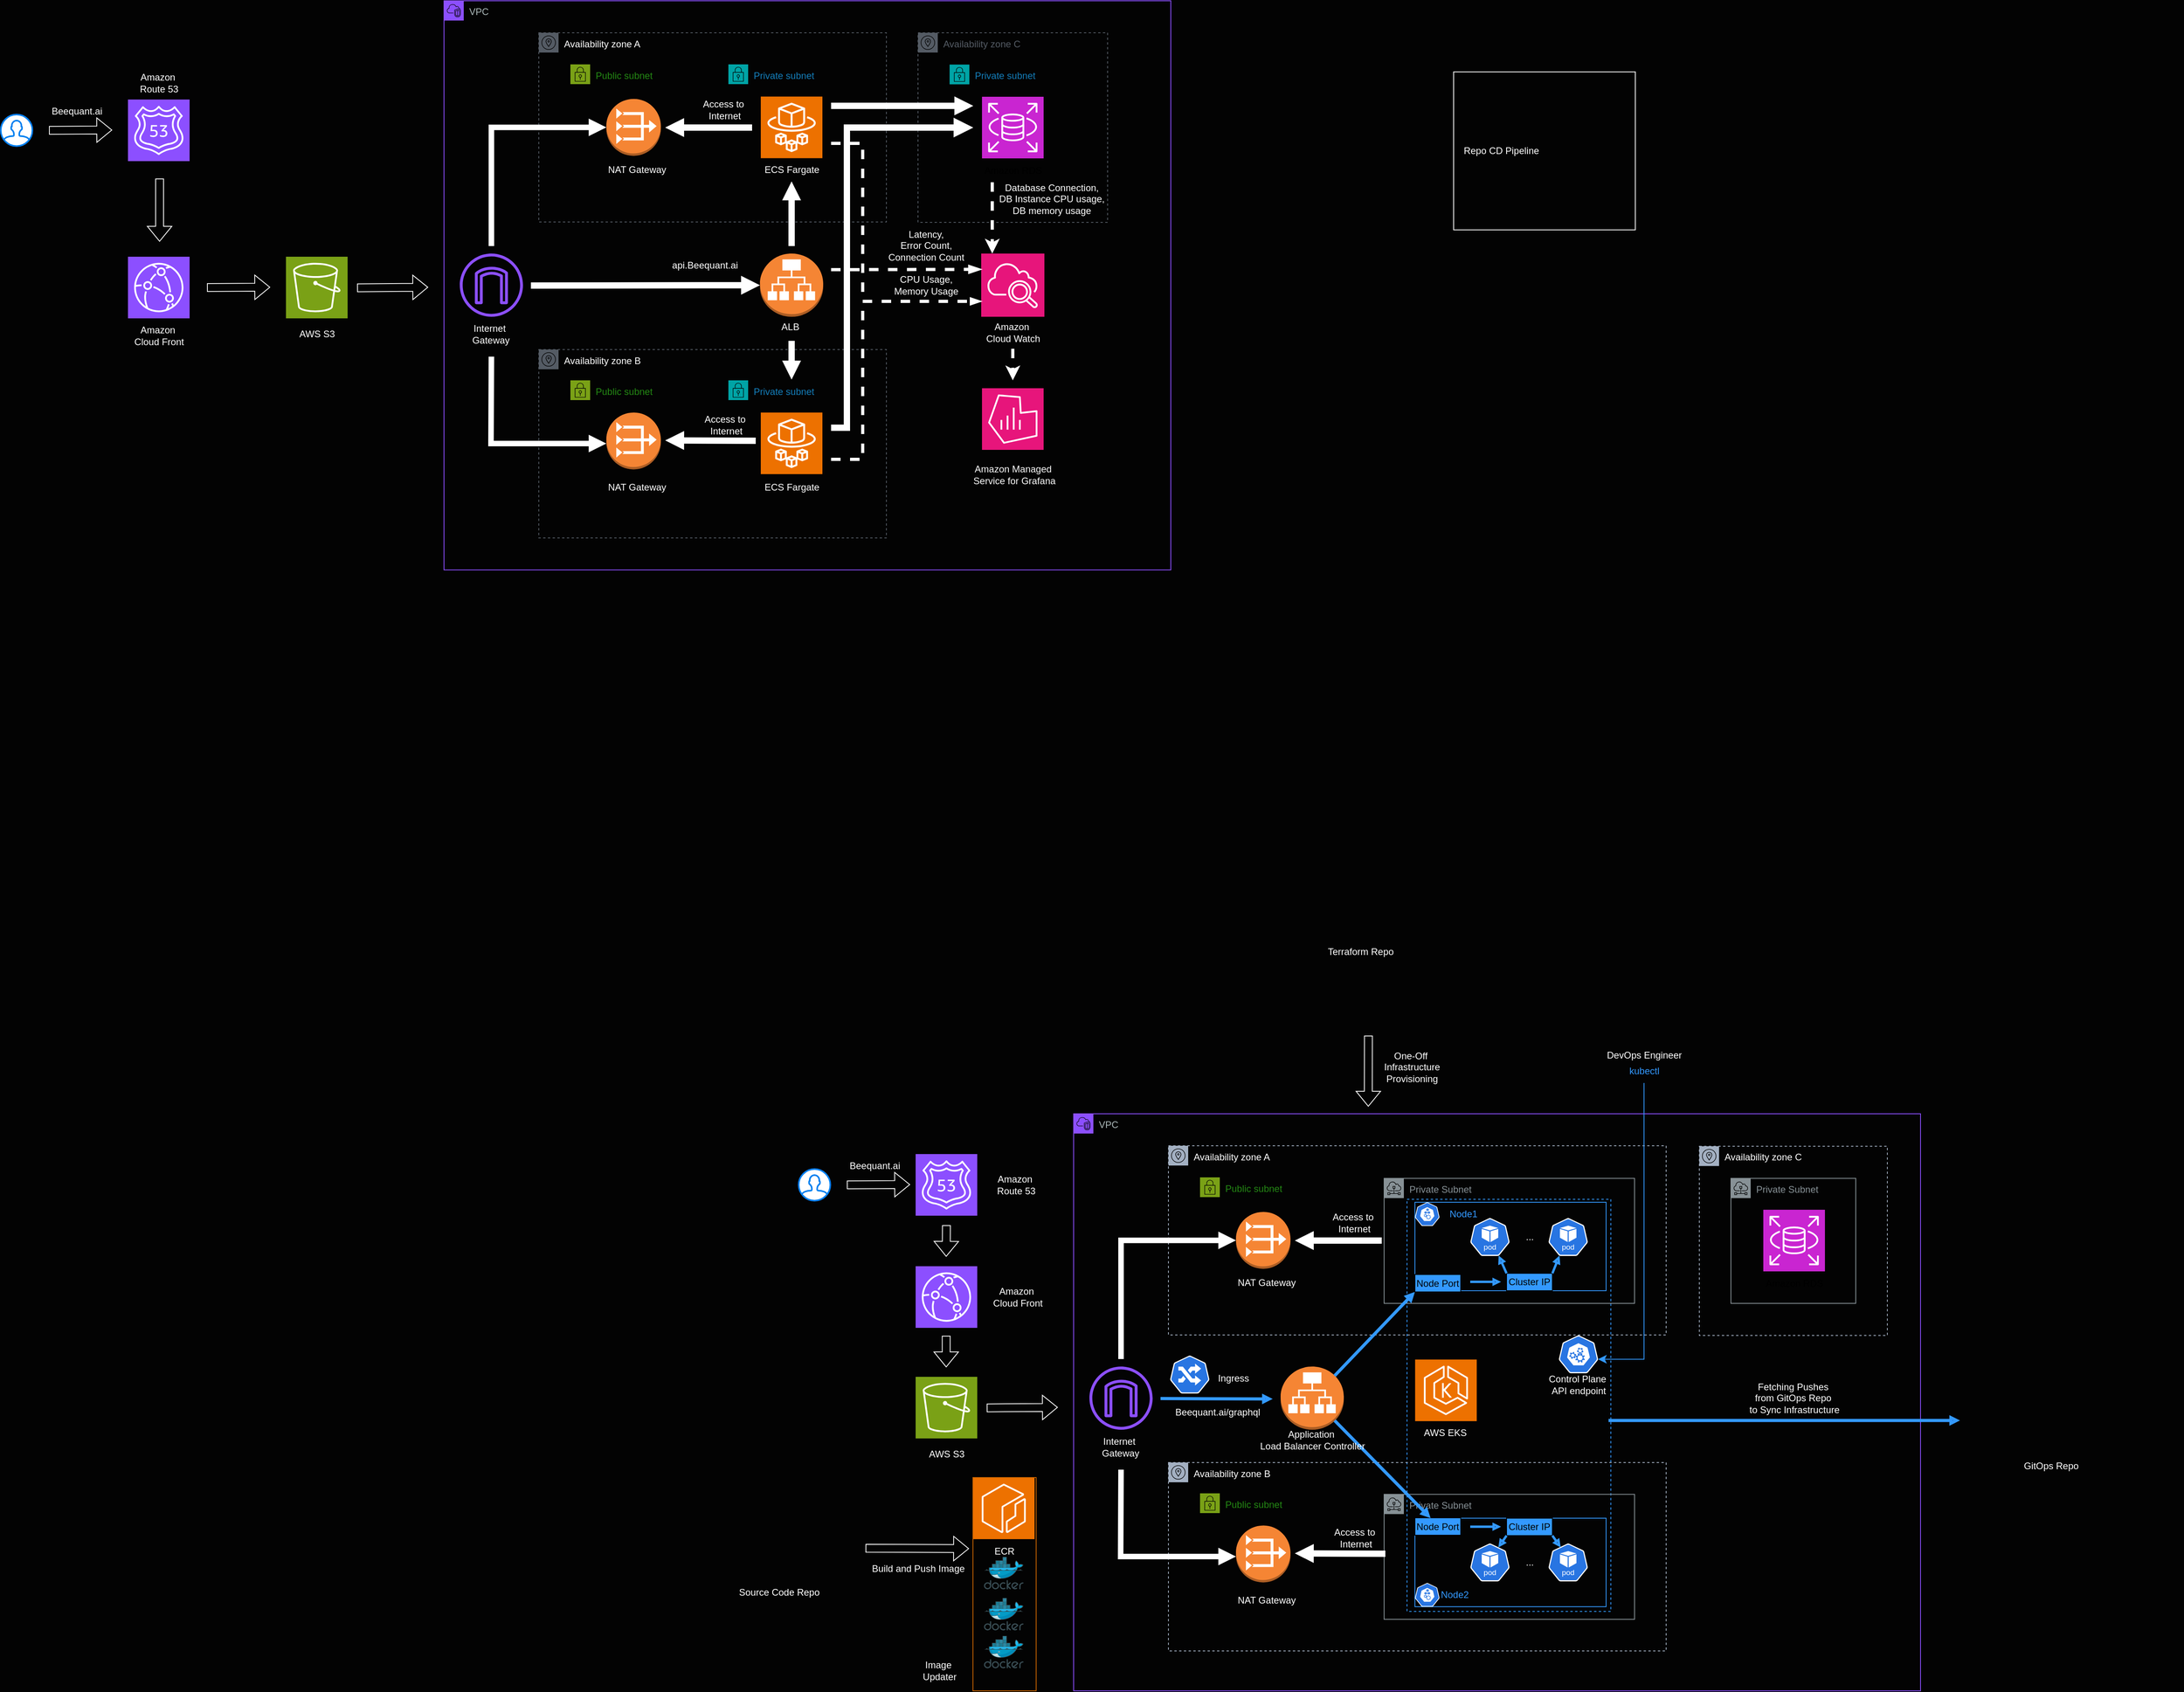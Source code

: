 <mxfile version="24.3.0" type="github">
  <diagram id="Ht1M8jgEwFfnCIfOTk4-" name="Page-1">
    <mxGraphModel dx="2812" dy="1784" grid="0" gridSize="10" guides="1" tooltips="1" connect="1" arrows="1" fold="1" page="0" pageScale="1" pageWidth="1169" pageHeight="827" background="#030303" math="0" shadow="0">
      <root>
        <mxCell id="0" />
        <mxCell id="1" parent="0" />
        <mxCell id="5XdPUicbo1l-6WFa_Wm8-49" value="Availability zone C" style="sketch=0;outlineConnect=0;gradientColor=none;html=1;whiteSpace=wrap;fontSize=12;fontStyle=0;shape=mxgraph.aws4.group;grIcon=mxgraph.aws4.group_availability_zone;strokeColor=#545B64;fillColor=none;verticalAlign=top;align=left;spacingLeft=30;fontColor=#545B64;dashed=1;" vertex="1" parent="1">
          <mxGeometry x="411" y="-469.5" width="240" height="240" as="geometry" />
        </mxCell>
        <mxCell id="5XdPUicbo1l-6WFa_Wm8-79" value="" style="rounded=0;whiteSpace=wrap;html=1;fillColor=none;fontColor=#FFFFFF;strokeColor=#FFFFFF;" vertex="1" parent="1">
          <mxGeometry x="1089" y="-419.98" width="230" height="200" as="geometry" />
        </mxCell>
        <mxCell id="5XdPUicbo1l-6WFa_Wm8-50" value="Private subnet" style="points=[[0,0],[0.25,0],[0.5,0],[0.75,0],[1,0],[1,0.25],[1,0.5],[1,0.75],[1,1],[0.75,1],[0.5,1],[0.25,1],[0,1],[0,0.75],[0,0.5],[0,0.25]];outlineConnect=0;gradientColor=none;html=1;whiteSpace=wrap;fontSize=12;fontStyle=0;container=1;pointerEvents=0;collapsible=0;recursiveResize=0;shape=mxgraph.aws4.group;grIcon=mxgraph.aws4.group_security_group;grStroke=0;strokeColor=#00A4A6;fillColor=none;verticalAlign=top;align=left;spacingLeft=30;fontColor=#147EBA;dashed=0;" vertex="1" parent="1">
          <mxGeometry x="451" y="-429.25" width="160" height="159.5" as="geometry" />
        </mxCell>
        <mxCell id="5XdPUicbo1l-6WFa_Wm8-18" value="VPC" style="points=[[0,0],[0.25,0],[0.5,0],[0.75,0],[1,0],[1,0.25],[1,0.5],[1,0.75],[1,1],[0.75,1],[0.5,1],[0.25,1],[0,1],[0,0.75],[0,0.5],[0,0.25]];outlineConnect=0;gradientColor=none;html=1;whiteSpace=wrap;fontSize=12;fontStyle=0;container=1;pointerEvents=0;collapsible=0;recursiveResize=0;shape=mxgraph.aws4.group;grIcon=mxgraph.aws4.group_vpc2;strokeColor=#8C4FFF;fillColor=none;verticalAlign=top;align=left;spacingLeft=30;fontColor=#AAB7B8;dashed=0;" vertex="1" parent="1">
          <mxGeometry x="-189" y="-510" width="920" height="720.5" as="geometry" />
        </mxCell>
        <mxCell id="5XdPUicbo1l-6WFa_Wm8-21" value="Availability zone B" style="sketch=0;outlineConnect=0;gradientColor=none;html=1;whiteSpace=wrap;fontSize=12;fontStyle=0;shape=mxgraph.aws4.group;grIcon=mxgraph.aws4.group_availability_zone;strokeColor=#545B64;fillColor=none;verticalAlign=top;align=left;spacingLeft=30;fontColor=#FFFFFF;dashed=1;" vertex="1" parent="5XdPUicbo1l-6WFa_Wm8-18">
          <mxGeometry x="120" y="441.5" width="440" height="238.5" as="geometry" />
        </mxCell>
        <mxCell id="5XdPUicbo1l-6WFa_Wm8-22" value="Availability zone A" style="sketch=0;outlineConnect=0;gradientColor=none;html=1;whiteSpace=wrap;fontSize=12;fontStyle=0;shape=mxgraph.aws4.group;grIcon=mxgraph.aws4.group_availability_zone;strokeColor=#545B64;fillColor=none;verticalAlign=top;align=left;spacingLeft=30;fontColor=#FFFFFF;dashed=1;" vertex="1" parent="5XdPUicbo1l-6WFa_Wm8-18">
          <mxGeometry x="120" y="40.5" width="440" height="239.5" as="geometry" />
        </mxCell>
        <mxCell id="5XdPUicbo1l-6WFa_Wm8-26" value="Private subnet" style="points=[[0,0],[0.25,0],[0.5,0],[0.75,0],[1,0],[1,0.25],[1,0.5],[1,0.75],[1,1],[0.75,1],[0.5,1],[0.25,1],[0,1],[0,0.75],[0,0.5],[0,0.25]];outlineConnect=0;gradientColor=none;html=1;whiteSpace=wrap;fontSize=12;fontStyle=0;container=1;pointerEvents=0;collapsible=0;recursiveResize=0;shape=mxgraph.aws4.group;grIcon=mxgraph.aws4.group_security_group;grStroke=0;strokeColor=#00A4A6;fillColor=none;verticalAlign=top;align=left;spacingLeft=30;fontColor=#147EBA;dashed=0;strokeWidth=2;" vertex="1" parent="5XdPUicbo1l-6WFa_Wm8-18">
          <mxGeometry x="360" y="80.5" width="160" height="159.5" as="geometry" />
        </mxCell>
        <mxCell id="5XdPUicbo1l-6WFa_Wm8-47" value="" style="endArrow=block;html=1;rounded=0;entryX=1;entryY=0.5;entryDx=0;entryDy=0;entryPerimeter=0;strokeWidth=8;endFill=0;endSize=3;strokeColor=#FFFFFF;" edge="1" parent="5XdPUicbo1l-6WFa_Wm8-26">
          <mxGeometry width="50" height="50" relative="1" as="geometry">
            <mxPoint x="80" y="230" as="sourcePoint" />
            <mxPoint x="80" y="148.18" as="targetPoint" />
          </mxGeometry>
        </mxCell>
        <mxCell id="5XdPUicbo1l-6WFa_Wm8-25" value="Private subnet" style="points=[[0,0],[0.25,0],[0.5,0],[0.75,0],[1,0],[1,0.25],[1,0.5],[1,0.75],[1,1],[0.75,1],[0.5,1],[0.25,1],[0,1],[0,0.75],[0,0.5],[0,0.25]];outlineConnect=0;gradientColor=none;html=1;whiteSpace=wrap;fontSize=12;fontStyle=0;container=1;pointerEvents=0;collapsible=0;recursiveResize=0;shape=mxgraph.aws4.group;grIcon=mxgraph.aws4.group_security_group;grStroke=0;strokeColor=#00A4A6;fillColor=none;verticalAlign=top;align=left;spacingLeft=30;fontColor=#147EBA;dashed=0;" vertex="1" parent="5XdPUicbo1l-6WFa_Wm8-18">
          <mxGeometry x="360" y="480.5" width="160" height="159.5" as="geometry" />
        </mxCell>
        <mxCell id="5XdPUicbo1l-6WFa_Wm8-27" value="" style="sketch=0;points=[[0,0,0],[0.25,0,0],[0.5,0,0],[0.75,0,0],[1,0,0],[0,1,0],[0.25,1,0],[0.5,1,0],[0.75,1,0],[1,1,0],[0,0.25,0],[0,0.5,0],[0,0.75,0],[1,0.25,0],[1,0.5,0],[1,0.75,0]];outlineConnect=0;fontColor=#232F3E;fillColor=#ED7100;strokeColor=#ffffff;dashed=0;verticalLabelPosition=bottom;verticalAlign=top;align=center;html=1;fontSize=12;fontStyle=0;aspect=fixed;shape=mxgraph.aws4.resourceIcon;resIcon=mxgraph.aws4.fargate;" vertex="1" parent="5XdPUicbo1l-6WFa_Wm8-25">
          <mxGeometry x="41" y="40.75" width="78" height="78" as="geometry" />
        </mxCell>
        <mxCell id="5XdPUicbo1l-6WFa_Wm8-19" value="" style="sketch=0;outlineConnect=0;fontColor=#232F3E;gradientColor=none;fillColor=#8C4FFF;strokeColor=none;dashed=0;verticalLabelPosition=bottom;verticalAlign=top;align=center;html=1;fontSize=12;fontStyle=0;aspect=fixed;pointerEvents=1;shape=mxgraph.aws4.internet_gateway;" vertex="1" parent="5XdPUicbo1l-6WFa_Wm8-18">
          <mxGeometry x="20" y="320" width="80" height="80" as="geometry" />
        </mxCell>
        <mxCell id="5XdPUicbo1l-6WFa_Wm8-20" value="Internet&amp;nbsp;&lt;div&gt;Gateway&lt;/div&gt;" style="text;html=1;align=center;verticalAlign=middle;resizable=0;points=[];autosize=1;strokeColor=none;fillColor=none;fontColor=#FFFFFF;" vertex="1" parent="5XdPUicbo1l-6WFa_Wm8-18">
          <mxGeometry x="24" y="401.5" width="70" height="40" as="geometry" />
        </mxCell>
        <mxCell id="5XdPUicbo1l-6WFa_Wm8-24" value="Public subnet" style="points=[[0,0],[0.25,0],[0.5,0],[0.75,0],[1,0],[1,0.25],[1,0.5],[1,0.75],[1,1],[0.75,1],[0.5,1],[0.25,1],[0,1],[0,0.75],[0,0.5],[0,0.25]];outlineConnect=0;gradientColor=none;html=1;whiteSpace=wrap;fontSize=12;fontStyle=0;container=1;pointerEvents=0;collapsible=0;recursiveResize=0;shape=mxgraph.aws4.group;grIcon=mxgraph.aws4.group_security_group;grStroke=0;strokeColor=#7AA116;fillColor=none;verticalAlign=top;align=left;spacingLeft=30;fontColor=#248814;dashed=0;labelBackgroundColor=none;strokeWidth=2;" vertex="1" parent="5XdPUicbo1l-6WFa_Wm8-18">
          <mxGeometry x="160" y="80.5" width="160" height="159.5" as="geometry" />
        </mxCell>
        <mxCell id="5XdPUicbo1l-6WFa_Wm8-33" value="NAT Gateway" style="text;html=1;align=center;verticalAlign=middle;resizable=0;points=[];autosize=1;strokeColor=none;fillColor=none;fontColor=#FFFFFF;" vertex="1" parent="5XdPUicbo1l-6WFa_Wm8-24">
          <mxGeometry x="34" y="118.75" width="100" height="30" as="geometry" />
        </mxCell>
        <mxCell id="5XdPUicbo1l-6WFa_Wm8-23" value="Public subnet" style="points=[[0,0],[0.25,0],[0.5,0],[0.75,0],[1,0],[1,0.25],[1,0.5],[1,0.75],[1,1],[0.75,1],[0.5,1],[0.25,1],[0,1],[0,0.75],[0,0.5],[0,0.25]];outlineConnect=0;gradientColor=none;html=1;whiteSpace=wrap;fontSize=12;fontStyle=0;container=1;pointerEvents=0;collapsible=0;recursiveResize=0;shape=mxgraph.aws4.group;grIcon=mxgraph.aws4.group_security_group;grStroke=0;strokeColor=#7AA116;fillColor=none;verticalAlign=top;align=left;spacingLeft=30;fontColor=#248814;dashed=0;" vertex="1" parent="5XdPUicbo1l-6WFa_Wm8-18">
          <mxGeometry x="160" y="480.5" width="160" height="159.5" as="geometry" />
        </mxCell>
        <mxCell id="5XdPUicbo1l-6WFa_Wm8-31" value="" style="outlineConnect=0;dashed=0;verticalLabelPosition=bottom;verticalAlign=top;align=center;html=1;shape=mxgraph.aws3.vpc_nat_gateway;fillColor=#F58534;gradientColor=none;" vertex="1" parent="5XdPUicbo1l-6WFa_Wm8-23">
          <mxGeometry x="45.5" y="40.75" width="69" height="72" as="geometry" />
        </mxCell>
        <mxCell id="5XdPUicbo1l-6WFa_Wm8-39" value="" style="edgeStyle=elbowEdgeStyle;elbow=horizontal;endArrow=block;html=1;curved=0;rounded=0;endSize=4;startSize=8;entryX=0;entryY=0.5;entryDx=0;entryDy=0;entryPerimeter=0;strokeWidth=7;endFill=0;strokeColor=#FFFFFF;" edge="1" parent="5XdPUicbo1l-6WFa_Wm8-23">
          <mxGeometry width="50" height="50" relative="1" as="geometry">
            <mxPoint x="-100" y="-30" as="sourcePoint" />
            <mxPoint x="45.5" y="80" as="targetPoint" />
            <Array as="points">
              <mxPoint x="-100.5" y="94" />
            </Array>
          </mxGeometry>
        </mxCell>
        <mxCell id="5XdPUicbo1l-6WFa_Wm8-45" value="" style="endArrow=block;html=1;rounded=0;strokeWidth=8;endFill=0;endSize=3;exitX=0.97;exitY=1.012;exitDx=0;exitDy=0;exitPerimeter=0;strokeColor=#FFFFFF;" edge="1" parent="5XdPUicbo1l-6WFa_Wm8-23" source="5XdPUicbo1l-6WFa_Wm8-44">
          <mxGeometry width="50" height="50" relative="1" as="geometry">
            <mxPoint x="240.5" y="76.41" as="sourcePoint" />
            <mxPoint x="120" y="76" as="targetPoint" />
          </mxGeometry>
        </mxCell>
        <mxCell id="5XdPUicbo1l-6WFa_Wm8-28" value="" style="sketch=0;points=[[0,0,0],[0.25,0,0],[0.5,0,0],[0.75,0,0],[1,0,0],[0,1,0],[0.25,1,0],[0.5,1,0],[0.75,1,0],[1,1,0],[0,0.25,0],[0,0.5,0],[0,0.75,0],[1,0.25,0],[1,0.5,0],[1,0.75,0]];outlineConnect=0;fontColor=#232F3E;fillColor=#ED7100;strokeColor=#ffffff;dashed=0;verticalLabelPosition=bottom;verticalAlign=top;align=center;html=1;fontSize=12;fontStyle=0;aspect=fixed;shape=mxgraph.aws4.resourceIcon;resIcon=mxgraph.aws4.fargate;" vertex="1" parent="5XdPUicbo1l-6WFa_Wm8-18">
          <mxGeometry x="401" y="121.25" width="78" height="78" as="geometry" />
        </mxCell>
        <mxCell id="5XdPUicbo1l-6WFa_Wm8-29" value="ECS Fargate" style="text;html=1;align=center;verticalAlign=middle;resizable=0;points=[];autosize=1;strokeColor=none;fillColor=none;fontColor=#FFFFFF;" vertex="1" parent="5XdPUicbo1l-6WFa_Wm8-18">
          <mxGeometry x="395" y="199.25" width="90" height="30" as="geometry" />
        </mxCell>
        <mxCell id="5XdPUicbo1l-6WFa_Wm8-30" value="ECS Fargate" style="text;html=1;align=center;verticalAlign=middle;resizable=0;points=[];autosize=1;strokeColor=none;fillColor=none;fontColor=#FFFFFF;" vertex="1" parent="5XdPUicbo1l-6WFa_Wm8-18">
          <mxGeometry x="395" y="600.5" width="90" height="30" as="geometry" />
        </mxCell>
        <mxCell id="5XdPUicbo1l-6WFa_Wm8-32" value="" style="outlineConnect=0;dashed=0;verticalLabelPosition=bottom;verticalAlign=top;align=center;html=1;shape=mxgraph.aws3.vpc_nat_gateway;fillColor=#F58534;gradientColor=none;" vertex="1" parent="5XdPUicbo1l-6WFa_Wm8-18">
          <mxGeometry x="205.5" y="124.25" width="69" height="72" as="geometry" />
        </mxCell>
        <mxCell id="5XdPUicbo1l-6WFa_Wm8-34" value="NAT Gateway" style="text;html=1;align=center;verticalAlign=middle;resizable=0;points=[];autosize=1;strokeColor=none;fillColor=none;fontColor=#FFFFFF;" vertex="1" parent="5XdPUicbo1l-6WFa_Wm8-18">
          <mxGeometry x="194" y="600.5" width="100" height="30" as="geometry" />
        </mxCell>
        <mxCell id="5XdPUicbo1l-6WFa_Wm8-38" value="" style="edgeStyle=elbowEdgeStyle;elbow=horizontal;endArrow=block;html=1;curved=0;rounded=0;endSize=4;startSize=8;entryX=0;entryY=0.5;entryDx=0;entryDy=0;entryPerimeter=0;strokeWidth=7;endFill=0;strokeColor=#FFFFFF;" edge="1" parent="5XdPUicbo1l-6WFa_Wm8-18" target="5XdPUicbo1l-6WFa_Wm8-32">
          <mxGeometry width="50" height="50" relative="1" as="geometry">
            <mxPoint x="60" y="310.5" as="sourcePoint" />
            <mxPoint x="110" y="160.5" as="targetPoint" />
            <Array as="points">
              <mxPoint x="60" y="171" />
            </Array>
          </mxGeometry>
        </mxCell>
        <mxCell id="5XdPUicbo1l-6WFa_Wm8-41" value="" style="outlineConnect=0;dashed=0;verticalLabelPosition=bottom;verticalAlign=top;align=center;html=1;shape=mxgraph.aws3.application_load_balancer;fillColor=#F58534;gradientColor=none;" vertex="1" parent="5XdPUicbo1l-6WFa_Wm8-18">
          <mxGeometry x="400" y="320" width="80" height="80" as="geometry" />
        </mxCell>
        <mxCell id="5XdPUicbo1l-6WFa_Wm8-42" value="" style="endArrow=block;html=1;rounded=0;strokeWidth=8;endFill=0;endSize=3;strokeColor=#FFFFFF;" edge="1" parent="5XdPUicbo1l-6WFa_Wm8-18">
          <mxGeometry width="50" height="50" relative="1" as="geometry">
            <mxPoint x="390" y="160.5" as="sourcePoint" />
            <mxPoint x="280" y="160.5" as="targetPoint" />
          </mxGeometry>
        </mxCell>
        <mxCell id="5XdPUicbo1l-6WFa_Wm8-43" value="Access to&amp;nbsp;&lt;div&gt;Internet&lt;/div&gt;" style="text;html=1;align=center;verticalAlign=middle;resizable=0;points=[];autosize=1;strokeColor=none;fillColor=none;fontColor=#FFFFFF;" vertex="1" parent="5XdPUicbo1l-6WFa_Wm8-18">
          <mxGeometry x="315" y="118.25" width="80" height="40" as="geometry" />
        </mxCell>
        <mxCell id="5XdPUicbo1l-6WFa_Wm8-44" value="Access to&amp;nbsp;&lt;div&gt;Internet&lt;/div&gt;" style="text;html=1;align=center;verticalAlign=middle;resizable=0;points=[];autosize=1;strokeColor=none;fillColor=none;fontColor=#FFFFFF;" vertex="1" parent="5XdPUicbo1l-6WFa_Wm8-18">
          <mxGeometry x="317" y="516.5" width="80" height="40" as="geometry" />
        </mxCell>
        <mxCell id="5XdPUicbo1l-6WFa_Wm8-46" value="" style="endArrow=block;html=1;rounded=0;strokeWidth=8;endFill=0;endSize=3;strokeColor=#FFFFFF;" edge="1" parent="5XdPUicbo1l-6WFa_Wm8-18" target="5XdPUicbo1l-6WFa_Wm8-41">
          <mxGeometry width="50" height="50" relative="1" as="geometry">
            <mxPoint x="110" y="360.5" as="sourcePoint" />
            <mxPoint x="110" y="359.66" as="targetPoint" />
          </mxGeometry>
        </mxCell>
        <mxCell id="5XdPUicbo1l-6WFa_Wm8-48" value="" style="endArrow=block;html=1;rounded=0;strokeWidth=8;endFill=0;endSize=3;strokeColor=#FFFFFF;" edge="1" parent="5XdPUicbo1l-6WFa_Wm8-18">
          <mxGeometry width="50" height="50" relative="1" as="geometry">
            <mxPoint x="440" y="430.5" as="sourcePoint" />
            <mxPoint x="440" y="479.5" as="targetPoint" />
          </mxGeometry>
        </mxCell>
        <mxCell id="5XdPUicbo1l-6WFa_Wm8-57" value="" style="edgeStyle=elbowEdgeStyle;elbow=horizontal;endArrow=block;html=1;curved=0;rounded=0;endSize=4;startSize=8;strokeWidth=8;endFill=0;strokeColor=#FFFFFF;" edge="1" parent="5XdPUicbo1l-6WFa_Wm8-18">
          <mxGeometry width="50" height="50" relative="1" as="geometry">
            <mxPoint x="490" y="540.5" as="sourcePoint" />
            <mxPoint x="670" y="160.5" as="targetPoint" />
            <Array as="points">
              <mxPoint x="510" y="361" />
            </Array>
          </mxGeometry>
        </mxCell>
        <mxCell id="5XdPUicbo1l-6WFa_Wm8-55" value="" style="endArrow=block;html=1;rounded=0;strokeWidth=8;endFill=0;endSize=3;strokeColor=#FFFFFF;" edge="1" parent="5XdPUicbo1l-6WFa_Wm8-18">
          <mxGeometry width="50" height="50" relative="1" as="geometry">
            <mxPoint x="490" y="133" as="sourcePoint" />
            <mxPoint x="670" y="133" as="targetPoint" />
          </mxGeometry>
        </mxCell>
        <mxCell id="5XdPUicbo1l-6WFa_Wm8-58" value="" style="sketch=0;points=[[0,0,0],[0.25,0,0],[0.5,0,0],[0.75,0,0],[1,0,0],[0,1,0],[0.25,1,0],[0.5,1,0],[0.75,1,0],[1,1,0],[0,0.25,0],[0,0.5,0],[0,0.75,0],[1,0.25,0],[1,0.5,0],[1,0.75,0]];points=[[0,0,0],[0.25,0,0],[0.5,0,0],[0.75,0,0],[1,0,0],[0,1,0],[0.25,1,0],[0.5,1,0],[0.75,1,0],[1,1,0],[0,0.25,0],[0,0.5,0],[0,0.75,0],[1,0.25,0],[1,0.5,0],[1,0.75,0]];outlineConnect=0;fontColor=#232F3E;fillColor=#E7157B;strokeColor=#ffffff;dashed=0;verticalLabelPosition=bottom;verticalAlign=top;align=center;html=1;fontSize=12;fontStyle=0;aspect=fixed;shape=mxgraph.aws4.resourceIcon;resIcon=mxgraph.aws4.cloudwatch_2;" vertex="1" parent="5XdPUicbo1l-6WFa_Wm8-18">
          <mxGeometry x="680" y="320" width="80" height="80" as="geometry" />
        </mxCell>
        <mxCell id="5XdPUicbo1l-6WFa_Wm8-59" value="" style="endArrow=blockThin;html=1;rounded=0;dashed=1;strokeWidth=4;endFill=1;strokeColor=#FFFFFF;" edge="1" parent="5XdPUicbo1l-6WFa_Wm8-18">
          <mxGeometry width="50" height="50" relative="1" as="geometry">
            <mxPoint x="490" y="340.41" as="sourcePoint" />
            <mxPoint x="680.0" y="339.997" as="targetPoint" />
          </mxGeometry>
        </mxCell>
        <mxCell id="5XdPUicbo1l-6WFa_Wm8-60" value="Latency,&lt;div&gt;Error Count,&lt;/div&gt;&lt;div&gt;Connection Count&lt;/div&gt;" style="text;html=1;align=center;verticalAlign=middle;resizable=0;points=[];autosize=1;strokeColor=none;fillColor=none;fontColor=#FFFFFF;" vertex="1" parent="5XdPUicbo1l-6WFa_Wm8-18">
          <mxGeometry x="550" y="280" width="120" height="60" as="geometry" />
        </mxCell>
        <mxCell id="5XdPUicbo1l-6WFa_Wm8-61" value="ALB" style="text;html=1;align=center;verticalAlign=middle;resizable=0;points=[];autosize=1;strokeColor=none;fillColor=none;fontColor=#FFFFFF;" vertex="1" parent="5XdPUicbo1l-6WFa_Wm8-18">
          <mxGeometry x="413" y="398" width="50" height="30" as="geometry" />
        </mxCell>
        <mxCell id="5XdPUicbo1l-6WFa_Wm8-63" value="" style="endArrow=classic;html=1;rounded=0;dashed=1;strokeWidth=4;entryX=0.5;entryY=0;entryDx=0;entryDy=0;entryPerimeter=0;strokeColor=#FFFFFF;" edge="1" parent="5XdPUicbo1l-6WFa_Wm8-18">
          <mxGeometry width="50" height="50" relative="1" as="geometry">
            <mxPoint x="694" y="229.75" as="sourcePoint" />
            <mxPoint x="694.0" y="320" as="targetPoint" />
          </mxGeometry>
        </mxCell>
        <mxCell id="5XdPUicbo1l-6WFa_Wm8-64" value="Amazon Managed&lt;div&gt;&amp;nbsp;Service for Grafana&lt;/div&gt;" style="text;html=1;align=center;verticalAlign=middle;resizable=0;points=[];autosize=1;strokeColor=none;fillColor=none;fontColor=#FAFAFA;" vertex="1" parent="5XdPUicbo1l-6WFa_Wm8-18">
          <mxGeometry x="655" y="580.25" width="130" height="40" as="geometry" />
        </mxCell>
        <mxCell id="5XdPUicbo1l-6WFa_Wm8-67" value="" style="edgeStyle=elbowEdgeStyle;elbow=horizontal;endArrow=blockThin;html=1;curved=0;rounded=0;endSize=4;startSize=8;dashed=1;endFill=1;strokeWidth=4;strokeColor=#FFFFFF;" edge="1" parent="5XdPUicbo1l-6WFa_Wm8-18">
          <mxGeometry width="50" height="50" relative="1" as="geometry">
            <mxPoint x="490" y="580.5" as="sourcePoint" />
            <mxPoint x="680" y="380.5" as="targetPoint" />
            <Array as="points">
              <mxPoint x="530" y="561" />
            </Array>
          </mxGeometry>
        </mxCell>
        <mxCell id="5XdPUicbo1l-6WFa_Wm8-68" value="" style="edgeStyle=elbowEdgeStyle;elbow=horizontal;endArrow=none;html=1;curved=0;rounded=0;endSize=4;startSize=8;dashed=1;endFill=0;strokeWidth=4;strokeColor=#FFFFFF;" edge="1" parent="5XdPUicbo1l-6WFa_Wm8-18">
          <mxGeometry width="50" height="50" relative="1" as="geometry">
            <mxPoint x="490" y="180.5" as="sourcePoint" />
            <mxPoint x="530" y="380.5" as="targetPoint" />
            <Array as="points">
              <mxPoint x="530" y="281" />
            </Array>
          </mxGeometry>
        </mxCell>
        <mxCell id="5XdPUicbo1l-6WFa_Wm8-69" value="Amazon&amp;nbsp;&lt;div&gt;Cloud Watch&lt;/div&gt;" style="text;html=1;align=center;verticalAlign=middle;resizable=0;points=[];autosize=1;strokeColor=none;fillColor=none;fontColor=#FFFFFF;" vertex="1" parent="5XdPUicbo1l-6WFa_Wm8-18">
          <mxGeometry x="675" y="400" width="90" height="40" as="geometry" />
        </mxCell>
        <mxCell id="5XdPUicbo1l-6WFa_Wm8-70" value="CPU Usage,&lt;div&gt;Memory Usage&lt;/div&gt;" style="text;html=1;align=center;verticalAlign=middle;resizable=0;points=[];autosize=1;strokeColor=none;fillColor=none;fontColor=#FFFFFF;" vertex="1" parent="5XdPUicbo1l-6WFa_Wm8-18">
          <mxGeometry x="560" y="340.25" width="100" height="40" as="geometry" />
        </mxCell>
        <mxCell id="5XdPUicbo1l-6WFa_Wm8-72" value="" style="sketch=0;points=[[0,0,0],[0.25,0,0],[0.5,0,0],[0.75,0,0],[1,0,0],[0,1,0],[0.25,1,0],[0.5,1,0],[0.75,1,0],[1,1,0],[0,0.25,0],[0,0.5,0],[0,0.75,0],[1,0.25,0],[1,0.5,0],[1,0.75,0]];points=[[0,0,0],[0.25,0,0],[0.5,0,0],[0.75,0,0],[1,0,0],[0,1,0],[0.25,1,0],[0.5,1,0],[0.75,1,0],[1,1,0],[0,0.25,0],[0,0.5,0],[0,0.75,0],[1,0.25,0],[1,0.5,0],[1,0.75,0]];outlineConnect=0;fontColor=#232F3E;fillColor=#E7157B;strokeColor=#ffffff;dashed=0;verticalLabelPosition=bottom;verticalAlign=top;align=center;html=1;fontSize=12;fontStyle=0;aspect=fixed;shape=mxgraph.aws4.resourceIcon;resIcon=mxgraph.aws4.managed_service_for_grafana;" vertex="1" parent="5XdPUicbo1l-6WFa_Wm8-18">
          <mxGeometry x="681" y="490.5" width="78" height="78" as="geometry" />
        </mxCell>
        <mxCell id="5XdPUicbo1l-6WFa_Wm8-73" value="" style="endArrow=classic;html=1;rounded=0;dashed=1;strokeWidth=4;strokeColor=#FFFFFF;" edge="1" parent="5XdPUicbo1l-6WFa_Wm8-18">
          <mxGeometry width="50" height="50" relative="1" as="geometry">
            <mxPoint x="720" y="440.5" as="sourcePoint" />
            <mxPoint x="720" y="480.5" as="targetPoint" />
          </mxGeometry>
        </mxCell>
        <mxCell id="5XdPUicbo1l-6WFa_Wm8-17" value="api.Beequant.ai" style="text;html=1;align=center;verticalAlign=middle;resizable=0;points=[];autosize=1;strokeColor=none;fillColor=none;fontColor=#FFFFFF;" vertex="1" parent="5XdPUicbo1l-6WFa_Wm8-18">
          <mxGeometry x="274.5" y="320" width="110" height="30" as="geometry" />
        </mxCell>
        <mxCell id="5XdPUicbo1l-6WFa_Wm8-52" value="" style="sketch=0;points=[[0,0,0],[0.25,0,0],[0.5,0,0],[0.75,0,0],[1,0,0],[0,1,0],[0.25,1,0],[0.5,1,0],[0.75,1,0],[1,1,0],[0,0.25,0],[0,0.5,0],[0,0.75,0],[1,0.25,0],[1,0.5,0],[1,0.75,0]];outlineConnect=0;fontColor=#232F3E;fillColor=#C925D1;strokeColor=#ffffff;dashed=0;verticalLabelPosition=bottom;verticalAlign=top;align=center;html=1;fontSize=12;fontStyle=0;aspect=fixed;shape=mxgraph.aws4.resourceIcon;resIcon=mxgraph.aws4.rds;" vertex="1" parent="1">
          <mxGeometry x="492" y="-388.5" width="78" height="78" as="geometry" />
        </mxCell>
        <mxCell id="5XdPUicbo1l-6WFa_Wm8-54" value="Amazon RDS" style="text;html=1;align=center;verticalAlign=middle;resizable=0;points=[];autosize=1;strokeColor=none;fillColor=none;" vertex="1" parent="1">
          <mxGeometry x="481" y="-310.5" width="100" height="30" as="geometry" />
        </mxCell>
        <mxCell id="5XdPUicbo1l-6WFa_Wm8-1" value="" style="html=1;verticalLabelPosition=bottom;align=center;labelBackgroundColor=#ffffff;verticalAlign=top;strokeWidth=2;strokeColor=#0080F0;shadow=0;dashed=0;shape=mxgraph.ios7.icons.user;" vertex="1" parent="1">
          <mxGeometry x="-750" y="-366" width="40" height="40" as="geometry" />
        </mxCell>
        <mxCell id="5XdPUicbo1l-6WFa_Wm8-2" value="" style="sketch=0;points=[[0,0,0],[0.25,0,0],[0.5,0,0],[0.75,0,0],[1,0,0],[0,1,0],[0.25,1,0],[0.5,1,0],[0.75,1,0],[1,1,0],[0,0.25,0],[0,0.5,0],[0,0.75,0],[1,0.25,0],[1,0.5,0],[1,0.75,0]];outlineConnect=0;fontColor=#232F3E;fillColor=#8C4FFF;strokeColor=#ffffff;dashed=0;verticalLabelPosition=bottom;verticalAlign=top;align=center;html=1;fontSize=12;fontStyle=0;aspect=fixed;shape=mxgraph.aws4.resourceIcon;resIcon=mxgraph.aws4.route_53;" vertex="1" parent="1">
          <mxGeometry x="-589" y="-385" width="78" height="78" as="geometry" />
        </mxCell>
        <mxCell id="5XdPUicbo1l-6WFa_Wm8-3" value="" style="shape=flexArrow;endArrow=classic;html=1;rounded=0;strokeColor=#FFFFFF;" edge="1" parent="1">
          <mxGeometry width="50" height="50" relative="1" as="geometry">
            <mxPoint x="-689" y="-346" as="sourcePoint" />
            <mxPoint x="-609" y="-346.43" as="targetPoint" />
          </mxGeometry>
        </mxCell>
        <mxCell id="5XdPUicbo1l-6WFa_Wm8-4" value="Beequant.ai" style="text;html=1;align=center;verticalAlign=middle;resizable=0;points=[];autosize=1;strokeColor=none;fillColor=none;fontColor=#FFFFFF;" vertex="1" parent="1">
          <mxGeometry x="-699" y="-385" width="90" height="30" as="geometry" />
        </mxCell>
        <mxCell id="5XdPUicbo1l-6WFa_Wm8-6" value="" style="sketch=0;points=[[0,0,0],[0.25,0,0],[0.5,0,0],[0.75,0,0],[1,0,0],[0,1,0],[0.25,1,0],[0.5,1,0],[0.75,1,0],[1,1,0],[0,0.25,0],[0,0.5,0],[0,0.75,0],[1,0.25,0],[1,0.5,0],[1,0.75,0]];outlineConnect=0;fontColor=#232F3E;fillColor=#8C4FFF;strokeColor=#ffffff;dashed=0;verticalLabelPosition=bottom;verticalAlign=top;align=center;html=1;fontSize=12;fontStyle=0;aspect=fixed;shape=mxgraph.aws4.resourceIcon;resIcon=mxgraph.aws4.cloudfront;" vertex="1" parent="1">
          <mxGeometry x="-589" y="-186" width="78" height="78" as="geometry" />
        </mxCell>
        <mxCell id="5XdPUicbo1l-6WFa_Wm8-7" value="" style="shape=flexArrow;endArrow=classic;html=1;rounded=0;strokeColor=#FFFFFF;" edge="1" parent="1">
          <mxGeometry width="50" height="50" relative="1" as="geometry">
            <mxPoint x="-549" y="-285" as="sourcePoint" />
            <mxPoint x="-549" y="-205" as="targetPoint" />
          </mxGeometry>
        </mxCell>
        <mxCell id="5XdPUicbo1l-6WFa_Wm8-8" value="Amazon&amp;nbsp;&lt;div&gt;Route 53&lt;/div&gt;" style="text;html=1;align=center;verticalAlign=middle;resizable=0;points=[];autosize=1;strokeColor=none;fillColor=none;fontColor=#FFFFFF;" vertex="1" parent="1">
          <mxGeometry x="-585" y="-426" width="70" height="40" as="geometry" />
        </mxCell>
        <mxCell id="5XdPUicbo1l-6WFa_Wm8-10" value="" style="sketch=0;points=[[0,0,0],[0.25,0,0],[0.5,0,0],[0.75,0,0],[1,0,0],[0,1,0],[0.25,1,0],[0.5,1,0],[0.75,1,0],[1,1,0],[0,0.25,0],[0,0.5,0],[0,0.75,0],[1,0.25,0],[1,0.5,0],[1,0.75,0]];outlineConnect=0;fontColor=#232F3E;fillColor=#7AA116;strokeColor=#ffffff;dashed=0;verticalLabelPosition=bottom;verticalAlign=top;align=center;html=1;fontSize=12;fontStyle=0;aspect=fixed;shape=mxgraph.aws4.resourceIcon;resIcon=mxgraph.aws4.s3;" vertex="1" parent="1">
          <mxGeometry x="-389" y="-186" width="78" height="78" as="geometry" />
        </mxCell>
        <mxCell id="5XdPUicbo1l-6WFa_Wm8-11" value="" style="shape=flexArrow;endArrow=classic;html=1;rounded=0;strokeColor=#FFFFFF;" edge="1" parent="1">
          <mxGeometry width="50" height="50" relative="1" as="geometry">
            <mxPoint x="-489" y="-147" as="sourcePoint" />
            <mxPoint x="-409" y="-147.43" as="targetPoint" />
          </mxGeometry>
        </mxCell>
        <mxCell id="5XdPUicbo1l-6WFa_Wm8-12" value="Amazon&amp;nbsp;&lt;div&gt;Cloud Front&lt;/div&gt;" style="text;html=1;align=center;verticalAlign=middle;resizable=0;points=[];autosize=1;strokeColor=none;fillColor=none;fontColor=#FFFFFF;" vertex="1" parent="1">
          <mxGeometry x="-595" y="-106" width="90" height="40" as="geometry" />
        </mxCell>
        <mxCell id="5XdPUicbo1l-6WFa_Wm8-13" value="AWS S3" style="text;html=1;align=center;verticalAlign=middle;resizable=0;points=[];autosize=1;strokeColor=none;fillColor=none;fontColor=#FFFFFF;" vertex="1" parent="1">
          <mxGeometry x="-385" y="-103" width="70" height="30" as="geometry" />
        </mxCell>
        <mxCell id="5XdPUicbo1l-6WFa_Wm8-16" value="" style="shape=flexArrow;endArrow=classic;html=1;rounded=0;strokeColor=#FFFFFF;" edge="1" parent="1">
          <mxGeometry width="50" height="50" relative="1" as="geometry">
            <mxPoint x="-299" y="-146.68" as="sourcePoint" />
            <mxPoint x="-209" y="-147.32" as="targetPoint" />
          </mxGeometry>
        </mxCell>
        <mxCell id="5XdPUicbo1l-6WFa_Wm8-66" value="Database Connection,&lt;div&gt;DB Instance CPU usage,&lt;div&gt;DB memory usage&lt;/div&gt;&lt;/div&gt;" style="text;html=1;align=center;verticalAlign=middle;resizable=0;points=[];autosize=1;strokeColor=none;fillColor=none;fontColor=#FFFFFF;" vertex="1" parent="1">
          <mxGeometry x="500" y="-289" width="160" height="60" as="geometry" />
        </mxCell>
        <mxCell id="5XdPUicbo1l-6WFa_Wm8-75" value="" style="shape=image;verticalLabelPosition=bottom;labelBackgroundColor=default;verticalAlign=top;aspect=fixed;imageAspect=0;image=https://www.aviator.co/blog/wp-content/uploads/2023/01/terraform.png;" vertex="1" parent="1">
          <mxGeometry x="1040.56" y="719.13" width="80" height="60.02" as="geometry" />
        </mxCell>
        <mxCell id="5XdPUicbo1l-6WFa_Wm8-76" value="" style="shape=image;verticalLabelPosition=bottom;labelBackgroundColor=default;verticalAlign=top;aspect=fixed;imageAspect=0;image=https://assets-global.website-files.com/6203daf47137054c031fa0e6/63306942721a28becf0ded7a_github-actions.svg;" vertex="1" parent="1">
          <mxGeometry x="370.56" y="1359.5" width="80" height="80" as="geometry" />
        </mxCell>
        <mxCell id="5XdPUicbo1l-6WFa_Wm8-77" value="" style="shape=image;verticalLabelPosition=bottom;labelBackgroundColor=default;verticalAlign=top;aspect=fixed;imageAspect=0;image=https://assets-global.website-files.com/6203daf47137054c031fa0e6/63306942721a28becf0ded7a_github-actions.svg;" vertex="1" parent="1">
          <mxGeometry x="1109" y="-414.98" width="80" height="80" as="geometry" />
        </mxCell>
        <mxCell id="5XdPUicbo1l-6WFa_Wm8-78" value="Repo CD Pipeline" style="text;html=1;align=center;verticalAlign=middle;resizable=0;points=[];autosize=1;strokeColor=none;fillColor=none;fontColor=#FFFFFF;" vertex="1" parent="1">
          <mxGeometry x="1089" y="-334.98" width="120" height="30" as="geometry" />
        </mxCell>
        <mxCell id="5XdPUicbo1l-6WFa_Wm8-83" value="VPC" style="points=[[0,0],[0.25,0],[0.5,0],[0.75,0],[1,0],[1,0.25],[1,0.5],[1,0.75],[1,1],[0.75,1],[0.5,1],[0.25,1],[0,1],[0,0.75],[0,0.5],[0,0.25]];outlineConnect=0;gradientColor=none;html=1;whiteSpace=wrap;fontSize=12;fontStyle=0;container=1;pointerEvents=0;collapsible=0;recursiveResize=0;shape=mxgraph.aws4.group;grIcon=mxgraph.aws4.group_vpc2;strokeColor=#8C4FFF;fillColor=none;verticalAlign=top;align=left;spacingLeft=30;fontColor=#AAB7B8;dashed=0;" vertex="1" parent="1">
          <mxGeometry x="608" y="899" width="1072" height="730.5" as="geometry" />
        </mxCell>
        <mxCell id="5XdPUicbo1l-6WFa_Wm8-220" value="Availability zone C" style="sketch=0;outlineConnect=0;gradientColor=none;html=1;whiteSpace=wrap;fontSize=12;fontStyle=0;shape=mxgraph.aws4.group;grIcon=mxgraph.aws4.group_availability_zone;strokeColor=#A3B0C2;fillColor=none;verticalAlign=top;align=left;spacingLeft=30;fontColor=#FFFFFF;dashed=1;" vertex="1" parent="5XdPUicbo1l-6WFa_Wm8-83">
          <mxGeometry x="792" y="41.13" width="238" height="239.5" as="geometry" />
        </mxCell>
        <mxCell id="5XdPUicbo1l-6WFa_Wm8-155" value="" style="rounded=0;whiteSpace=wrap;html=1;fillColor=none;strokeColor=#3399FF;" vertex="1" parent="5XdPUicbo1l-6WFa_Wm8-83">
          <mxGeometry x="432" y="512" width="242" height="112" as="geometry" />
        </mxCell>
        <mxCell id="5XdPUicbo1l-6WFa_Wm8-171" value="" style="rounded=0;whiteSpace=wrap;html=1;fillColor=none;perimeterSpacing=0;strokeWidth=1;strokeColor=#3399FF;dashed=1;" vertex="1" parent="5XdPUicbo1l-6WFa_Wm8-83">
          <mxGeometry x="422" y="108.25" width="258" height="521.75" as="geometry" />
        </mxCell>
        <mxCell id="5XdPUicbo1l-6WFa_Wm8-154" value="Private Subnet" style="sketch=0;outlineConnect=0;gradientColor=none;html=1;whiteSpace=wrap;fontSize=12;fontStyle=0;shape=mxgraph.aws4.group;grIcon=mxgraph.aws4.group_subnet;strokeColor=#879196;fillColor=none;verticalAlign=top;align=left;spacingLeft=30;fontColor=#879196;dashed=0;" vertex="1" parent="5XdPUicbo1l-6WFa_Wm8-83">
          <mxGeometry x="393" y="481.75" width="317" height="158.25" as="geometry" />
        </mxCell>
        <mxCell id="5XdPUicbo1l-6WFa_Wm8-142" value="Private Subnet" style="sketch=0;outlineConnect=0;gradientColor=none;html=1;whiteSpace=wrap;fontSize=12;fontStyle=0;shape=mxgraph.aws4.group;grIcon=mxgraph.aws4.group_subnet;strokeColor=#879196;fillColor=none;verticalAlign=top;align=left;spacingLeft=30;fontColor=#879196;dashed=0;" vertex="1" parent="5XdPUicbo1l-6WFa_Wm8-83">
          <mxGeometry x="393" y="81.75" width="317" height="158.25" as="geometry" />
        </mxCell>
        <mxCell id="5XdPUicbo1l-6WFa_Wm8-84" value="Availability zone B" style="sketch=0;outlineConnect=0;gradientColor=none;html=1;whiteSpace=wrap;fontSize=12;fontStyle=0;shape=mxgraph.aws4.group;grIcon=mxgraph.aws4.group_availability_zone;strokeColor=#A3B0C2;fillColor=none;verticalAlign=top;align=left;spacingLeft=30;fontColor=#FFFFFF;dashed=1;" vertex="1" parent="5XdPUicbo1l-6WFa_Wm8-83">
          <mxGeometry x="120" y="441.5" width="630" height="238.5" as="geometry" />
        </mxCell>
        <mxCell id="5XdPUicbo1l-6WFa_Wm8-85" value="Availability zone A" style="sketch=0;outlineConnect=0;gradientColor=none;html=1;whiteSpace=wrap;fontSize=12;fontStyle=0;shape=mxgraph.aws4.group;grIcon=mxgraph.aws4.group_availability_zone;strokeColor=#A3B0C2;fillColor=none;verticalAlign=top;align=left;spacingLeft=30;fontColor=#FFFFFF;dashed=1;" vertex="1" parent="5XdPUicbo1l-6WFa_Wm8-83">
          <mxGeometry x="120" y="40.5" width="630" height="239.5" as="geometry" />
        </mxCell>
        <mxCell id="5XdPUicbo1l-6WFa_Wm8-90" value="" style="sketch=0;outlineConnect=0;fontColor=#232F3E;gradientColor=none;fillColor=#8C4FFF;strokeColor=none;dashed=0;verticalLabelPosition=bottom;verticalAlign=top;align=center;html=1;fontSize=12;fontStyle=0;aspect=fixed;pointerEvents=1;shape=mxgraph.aws4.internet_gateway;" vertex="1" parent="5XdPUicbo1l-6WFa_Wm8-83">
          <mxGeometry x="20" y="320" width="80" height="80" as="geometry" />
        </mxCell>
        <mxCell id="5XdPUicbo1l-6WFa_Wm8-91" value="Internet&amp;nbsp;&lt;div&gt;Gateway&lt;/div&gt;" style="text;html=1;align=center;verticalAlign=middle;resizable=0;points=[];autosize=1;strokeColor=none;fillColor=none;fontColor=#FFFFFF;" vertex="1" parent="5XdPUicbo1l-6WFa_Wm8-83">
          <mxGeometry x="24" y="401.5" width="70" height="40" as="geometry" />
        </mxCell>
        <mxCell id="5XdPUicbo1l-6WFa_Wm8-92" value="Public subnet" style="points=[[0,0],[0.25,0],[0.5,0],[0.75,0],[1,0],[1,0.25],[1,0.5],[1,0.75],[1,1],[0.75,1],[0.5,1],[0.25,1],[0,1],[0,0.75],[0,0.5],[0,0.25]];outlineConnect=0;gradientColor=none;html=1;whiteSpace=wrap;fontSize=12;fontStyle=0;container=1;pointerEvents=0;collapsible=0;recursiveResize=0;shape=mxgraph.aws4.group;grIcon=mxgraph.aws4.group_security_group;grStroke=0;strokeColor=#7AA116;fillColor=none;verticalAlign=top;align=left;spacingLeft=30;fontColor=#248814;dashed=0;labelBackgroundColor=none;strokeWidth=2;" vertex="1" parent="5XdPUicbo1l-6WFa_Wm8-83">
          <mxGeometry x="160" y="80.5" width="160" height="159.5" as="geometry" />
        </mxCell>
        <mxCell id="5XdPUicbo1l-6WFa_Wm8-93" value="NAT Gateway" style="text;html=1;align=center;verticalAlign=middle;resizable=0;points=[];autosize=1;strokeColor=none;fillColor=none;fontColor=#FFFFFF;" vertex="1" parent="5XdPUicbo1l-6WFa_Wm8-92">
          <mxGeometry x="34" y="118.75" width="100" height="30" as="geometry" />
        </mxCell>
        <mxCell id="5XdPUicbo1l-6WFa_Wm8-94" value="Public subnet" style="points=[[0,0],[0.25,0],[0.5,0],[0.75,0],[1,0],[1,0.25],[1,0.5],[1,0.75],[1,1],[0.75,1],[0.5,1],[0.25,1],[0,1],[0,0.75],[0,0.5],[0,0.25]];outlineConnect=0;gradientColor=none;html=1;whiteSpace=wrap;fontSize=12;fontStyle=0;container=1;pointerEvents=0;collapsible=0;recursiveResize=0;shape=mxgraph.aws4.group;grIcon=mxgraph.aws4.group_security_group;grStroke=0;strokeColor=#7AA116;fillColor=none;verticalAlign=top;align=left;spacingLeft=30;fontColor=#248814;dashed=0;" vertex="1" parent="5XdPUicbo1l-6WFa_Wm8-83">
          <mxGeometry x="160" y="480.5" width="160" height="159.5" as="geometry" />
        </mxCell>
        <mxCell id="5XdPUicbo1l-6WFa_Wm8-95" value="" style="outlineConnect=0;dashed=0;verticalLabelPosition=bottom;verticalAlign=top;align=center;html=1;shape=mxgraph.aws3.vpc_nat_gateway;fillColor=#F58534;gradientColor=none;" vertex="1" parent="5XdPUicbo1l-6WFa_Wm8-94">
          <mxGeometry x="45.5" y="40.75" width="69" height="72" as="geometry" />
        </mxCell>
        <mxCell id="5XdPUicbo1l-6WFa_Wm8-96" value="" style="edgeStyle=elbowEdgeStyle;elbow=horizontal;endArrow=block;html=1;curved=0;rounded=0;endSize=4;startSize=8;entryX=0;entryY=0.5;entryDx=0;entryDy=0;entryPerimeter=0;strokeWidth=7;endFill=0;strokeColor=#FFFFFF;" edge="1" parent="5XdPUicbo1l-6WFa_Wm8-94">
          <mxGeometry width="50" height="50" relative="1" as="geometry">
            <mxPoint x="-100" y="-30" as="sourcePoint" />
            <mxPoint x="45.5" y="80" as="targetPoint" />
            <Array as="points">
              <mxPoint x="-100.5" y="94" />
            </Array>
          </mxGeometry>
        </mxCell>
        <mxCell id="5XdPUicbo1l-6WFa_Wm8-97" value="" style="endArrow=block;html=1;rounded=0;strokeWidth=8;endFill=0;endSize=3;exitX=0.97;exitY=1.012;exitDx=0;exitDy=0;exitPerimeter=0;strokeColor=#FFFFFF;" edge="1" parent="5XdPUicbo1l-6WFa_Wm8-94" source="5XdPUicbo1l-6WFa_Wm8-107">
          <mxGeometry width="50" height="50" relative="1" as="geometry">
            <mxPoint x="240.5" y="76.41" as="sourcePoint" />
            <mxPoint x="120" y="76" as="targetPoint" />
          </mxGeometry>
        </mxCell>
        <mxCell id="5XdPUicbo1l-6WFa_Wm8-101" value="" style="outlineConnect=0;dashed=0;verticalLabelPosition=bottom;verticalAlign=top;align=center;html=1;shape=mxgraph.aws3.vpc_nat_gateway;fillColor=#F58534;gradientColor=none;" vertex="1" parent="5XdPUicbo1l-6WFa_Wm8-83">
          <mxGeometry x="205.5" y="124.25" width="69" height="72" as="geometry" />
        </mxCell>
        <mxCell id="5XdPUicbo1l-6WFa_Wm8-102" value="NAT Gateway" style="text;html=1;align=center;verticalAlign=middle;resizable=0;points=[];autosize=1;strokeColor=none;fillColor=none;fontColor=#FFFFFF;" vertex="1" parent="5XdPUicbo1l-6WFa_Wm8-83">
          <mxGeometry x="194" y="600.5" width="100" height="30" as="geometry" />
        </mxCell>
        <mxCell id="5XdPUicbo1l-6WFa_Wm8-103" value="" style="edgeStyle=elbowEdgeStyle;elbow=horizontal;endArrow=block;html=1;curved=0;rounded=0;endSize=4;startSize=8;entryX=0;entryY=0.5;entryDx=0;entryDy=0;entryPerimeter=0;strokeWidth=7;endFill=0;strokeColor=#FFFFFF;" edge="1" parent="5XdPUicbo1l-6WFa_Wm8-83" target="5XdPUicbo1l-6WFa_Wm8-101">
          <mxGeometry width="50" height="50" relative="1" as="geometry">
            <mxPoint x="60" y="310.5" as="sourcePoint" />
            <mxPoint x="110" y="160.5" as="targetPoint" />
            <Array as="points">
              <mxPoint x="60" y="171" />
            </Array>
          </mxGeometry>
        </mxCell>
        <mxCell id="5XdPUicbo1l-6WFa_Wm8-104" value="" style="outlineConnect=0;dashed=0;verticalLabelPosition=bottom;verticalAlign=top;align=center;html=1;shape=mxgraph.aws3.application_load_balancer;fillColor=#F58534;gradientColor=none;" vertex="1" parent="5XdPUicbo1l-6WFa_Wm8-83">
          <mxGeometry x="262" y="320" width="80" height="80" as="geometry" />
        </mxCell>
        <mxCell id="5XdPUicbo1l-6WFa_Wm8-105" value="" style="endArrow=block;html=1;rounded=0;strokeWidth=8;endFill=0;endSize=3;strokeColor=#FFFFFF;" edge="1" parent="5XdPUicbo1l-6WFa_Wm8-83">
          <mxGeometry width="50" height="50" relative="1" as="geometry">
            <mxPoint x="390" y="160.5" as="sourcePoint" />
            <mxPoint x="280" y="160.5" as="targetPoint" />
          </mxGeometry>
        </mxCell>
        <mxCell id="5XdPUicbo1l-6WFa_Wm8-106" value="Access to&amp;nbsp;&lt;div&gt;Internet&lt;/div&gt;" style="text;html=1;align=center;verticalAlign=middle;resizable=0;points=[];autosize=1;strokeColor=none;fillColor=none;fontColor=#FFFFFF;" vertex="1" parent="5XdPUicbo1l-6WFa_Wm8-83">
          <mxGeometry x="315" y="118.25" width="80" height="40" as="geometry" />
        </mxCell>
        <mxCell id="5XdPUicbo1l-6WFa_Wm8-107" value="Access to&amp;nbsp;&lt;div&gt;Internet&lt;/div&gt;" style="text;html=1;align=center;verticalAlign=middle;resizable=0;points=[];autosize=1;strokeColor=none;fillColor=none;fontColor=#FFFFFF;" vertex="1" parent="5XdPUicbo1l-6WFa_Wm8-83">
          <mxGeometry x="317" y="516.5" width="80" height="40" as="geometry" />
        </mxCell>
        <mxCell id="5XdPUicbo1l-6WFa_Wm8-108" value="" style="endArrow=block;html=1;rounded=0;strokeWidth=4;endFill=0;endSize=3;strokeColor=#3399FF;" edge="1" parent="5XdPUicbo1l-6WFa_Wm8-83">
          <mxGeometry width="50" height="50" relative="1" as="geometry">
            <mxPoint x="110" y="360.5" as="sourcePoint" />
            <mxPoint x="252" y="361" as="targetPoint" />
          </mxGeometry>
        </mxCell>
        <mxCell id="5XdPUicbo1l-6WFa_Wm8-109" value="" style="endArrow=block;html=1;rounded=0;strokeWidth=4;endFill=0;endSize=3;strokeColor=#3399FF;exitX=0.855;exitY=0.145;exitDx=0;exitDy=0;exitPerimeter=0;entryX=0;entryY=1;entryDx=0;entryDy=0;" edge="1" parent="5XdPUicbo1l-6WFa_Wm8-83" source="5XdPUicbo1l-6WFa_Wm8-104" target="5XdPUicbo1l-6WFa_Wm8-161">
          <mxGeometry width="50" height="50" relative="1" as="geometry">
            <mxPoint x="440" y="430.5" as="sourcePoint" />
            <mxPoint x="440" y="479.5" as="targetPoint" />
          </mxGeometry>
        </mxCell>
        <mxCell id="5XdPUicbo1l-6WFa_Wm8-124" value="Beequant.ai/graphql" style="text;html=1;align=center;verticalAlign=middle;resizable=0;points=[];autosize=1;strokeColor=none;fillColor=none;fontColor=#FFFFFF;" vertex="1" parent="5XdPUicbo1l-6WFa_Wm8-83">
          <mxGeometry x="117" y="363" width="130" height="30" as="geometry" />
        </mxCell>
        <mxCell id="5XdPUicbo1l-6WFa_Wm8-125" value="" style="sketch=0;points=[[0,0,0],[0.25,0,0],[0.5,0,0],[0.75,0,0],[1,0,0],[0,1,0],[0.25,1,0],[0.5,1,0],[0.75,1,0],[1,1,0],[0,0.25,0],[0,0.5,0],[0,0.75,0],[1,0.25,0],[1,0.5,0],[1,0.75,0]];outlineConnect=0;fontColor=#232F3E;fillColor=#C925D1;strokeColor=#ffffff;dashed=0;verticalLabelPosition=bottom;verticalAlign=top;align=center;html=1;fontSize=12;fontStyle=0;aspect=fixed;shape=mxgraph.aws4.resourceIcon;resIcon=mxgraph.aws4.rds;" vertex="1" parent="5XdPUicbo1l-6WFa_Wm8-83">
          <mxGeometry x="873" y="121.5" width="78" height="78" as="geometry" />
        </mxCell>
        <mxCell id="5XdPUicbo1l-6WFa_Wm8-126" value="Amazon RDS" style="text;html=1;align=center;verticalAlign=middle;resizable=0;points=[];autosize=1;strokeColor=none;fillColor=none;" vertex="1" parent="5XdPUicbo1l-6WFa_Wm8-83">
          <mxGeometry x="862" y="199.5" width="100" height="30" as="geometry" />
        </mxCell>
        <mxCell id="5XdPUicbo1l-6WFa_Wm8-144" value="" style="rounded=0;whiteSpace=wrap;html=1;fillColor=none;strokeColor=#3399FF;" vertex="1" parent="5XdPUicbo1l-6WFa_Wm8-83">
          <mxGeometry x="432" y="112" width="242" height="112" as="geometry" />
        </mxCell>
        <mxCell id="5XdPUicbo1l-6WFa_Wm8-141" value="" style="aspect=fixed;sketch=0;html=1;dashed=0;whitespace=wrap;fillColor=#2875E2;strokeColor=#ffffff;points=[[0.005,0.63,0],[0.1,0.2,0],[0.9,0.2,0],[0.5,0,0],[0.995,0.63,0],[0.72,0.99,0],[0.5,1,0],[0.28,0.99,0]];shape=mxgraph.kubernetes.icon2;prIcon=node" vertex="1" parent="5XdPUicbo1l-6WFa_Wm8-83">
          <mxGeometry x="432" y="112" width="31.25" height="30" as="geometry" />
        </mxCell>
        <mxCell id="5XdPUicbo1l-6WFa_Wm8-99" value="Node1" style="text;html=1;align=center;verticalAlign=middle;resizable=0;points=[];autosize=1;strokeColor=none;fillColor=none;fontColor=#3399FF;" vertex="1" parent="5XdPUicbo1l-6WFa_Wm8-83">
          <mxGeometry x="463.25" y="112" width="60" height="30" as="geometry" />
        </mxCell>
        <mxCell id="5XdPUicbo1l-6WFa_Wm8-145" value="" style="aspect=fixed;sketch=0;html=1;dashed=0;whitespace=wrap;fillColor=#2875E2;strokeColor=#ffffff;points=[[0.005,0.63,0],[0.1,0.2,0],[0.9,0.2,0],[0.5,0,0],[0.995,0.63,0],[0.72,0.99,0],[0.5,1,0],[0.28,0.99,0]];shape=mxgraph.kubernetes.icon2;kubernetesLabel=1;prIcon=pod" vertex="1" parent="5XdPUicbo1l-6WFa_Wm8-83">
          <mxGeometry x="601" y="132" width="50" height="48" as="geometry" />
        </mxCell>
        <mxCell id="5XdPUicbo1l-6WFa_Wm8-146" value="" style="aspect=fixed;sketch=0;html=1;dashed=0;whitespace=wrap;fillColor=#2875E2;strokeColor=#ffffff;points=[[0.005,0.63,0],[0.1,0.2,0],[0.9,0.2,0],[0.5,0,0],[0.995,0.63,0],[0.72,0.99,0],[0.5,1,0],[0.28,0.99,0]];shape=mxgraph.kubernetes.icon2;kubernetesLabel=1;prIcon=pod" vertex="1" parent="5XdPUicbo1l-6WFa_Wm8-83">
          <mxGeometry x="502" y="132" width="50" height="48" as="geometry" />
        </mxCell>
        <mxCell id="5XdPUicbo1l-6WFa_Wm8-147" value="..." style="text;html=1;align=center;verticalAlign=middle;resizable=0;points=[];autosize=1;strokeColor=none;fillColor=none;fontColor=#FFFFFF;" vertex="1" parent="5XdPUicbo1l-6WFa_Wm8-83">
          <mxGeometry x="562" y="141" width="30" height="30" as="geometry" />
        </mxCell>
        <mxCell id="5XdPUicbo1l-6WFa_Wm8-156" value="" style="aspect=fixed;sketch=0;html=1;dashed=0;whitespace=wrap;fillColor=#2875E2;strokeColor=#ffffff;points=[[0.005,0.63,0],[0.1,0.2,0],[0.9,0.2,0],[0.5,0,0],[0.995,0.63,0],[0.72,0.99,0],[0.5,1,0],[0.28,0.99,0]];shape=mxgraph.kubernetes.icon2;prIcon=node" vertex="1" parent="5XdPUicbo1l-6WFa_Wm8-83">
          <mxGeometry x="432" y="594" width="31.25" height="30" as="geometry" />
        </mxCell>
        <mxCell id="5XdPUicbo1l-6WFa_Wm8-157" value="Node2" style="text;html=1;align=center;verticalAlign=middle;resizable=0;points=[];autosize=1;strokeColor=none;fillColor=none;fontColor=#3399FF;" vertex="1" parent="5XdPUicbo1l-6WFa_Wm8-83">
          <mxGeometry x="452.25" y="594" width="60" height="30" as="geometry" />
        </mxCell>
        <mxCell id="5XdPUicbo1l-6WFa_Wm8-158" value="" style="aspect=fixed;sketch=0;html=1;dashed=0;whitespace=wrap;fillColor=#2875E2;strokeColor=#ffffff;points=[[0.005,0.63,0],[0.1,0.2,0],[0.9,0.2,0],[0.5,0,0],[0.995,0.63,0],[0.72,0.99,0],[0.5,1,0],[0.28,0.99,0]];shape=mxgraph.kubernetes.icon2;kubernetesLabel=1;prIcon=pod" vertex="1" parent="5XdPUicbo1l-6WFa_Wm8-83">
          <mxGeometry x="601" y="544" width="50" height="48" as="geometry" />
        </mxCell>
        <mxCell id="5XdPUicbo1l-6WFa_Wm8-159" value="" style="aspect=fixed;sketch=0;html=1;dashed=0;whitespace=wrap;fillColor=#2875E2;strokeColor=#ffffff;points=[[0.005,0.63,0],[0.1,0.2,0],[0.9,0.2,0],[0.5,0,0],[0.995,0.63,0],[0.72,0.99,0],[0.5,1,0],[0.28,0.99,0]];shape=mxgraph.kubernetes.icon2;kubernetesLabel=1;prIcon=pod" vertex="1" parent="5XdPUicbo1l-6WFa_Wm8-83">
          <mxGeometry x="502" y="544" width="50" height="48" as="geometry" />
        </mxCell>
        <mxCell id="5XdPUicbo1l-6WFa_Wm8-160" value="..." style="text;html=1;align=center;verticalAlign=middle;resizable=0;points=[];autosize=1;strokeColor=none;fillColor=none;fontColor=#FFFFFF;" vertex="1" parent="5XdPUicbo1l-6WFa_Wm8-83">
          <mxGeometry x="562" y="553" width="30" height="30" as="geometry" />
        </mxCell>
        <mxCell id="5XdPUicbo1l-6WFa_Wm8-161" value="Node Port" style="rounded=0;whiteSpace=wrap;html=1;fillColor=#3399FF;" vertex="1" parent="5XdPUicbo1l-6WFa_Wm8-83">
          <mxGeometry x="432" y="203.5" width="58" height="22" as="geometry" />
        </mxCell>
        <mxCell id="5XdPUicbo1l-6WFa_Wm8-162" value="Cluster IP" style="rounded=0;whiteSpace=wrap;html=1;fillColor=#3399FF;" vertex="1" parent="5XdPUicbo1l-6WFa_Wm8-83">
          <mxGeometry x="548" y="202" width="58" height="22" as="geometry" />
        </mxCell>
        <mxCell id="5XdPUicbo1l-6WFa_Wm8-163" value="" style="endArrow=block;html=1;rounded=0;strokeWidth=3;endFill=0;endSize=3;strokeColor=#3399FF;" edge="1" parent="5XdPUicbo1l-6WFa_Wm8-83">
          <mxGeometry width="50" height="50" relative="1" as="geometry">
            <mxPoint x="502" y="212.75" as="sourcePoint" />
            <mxPoint x="541" y="212.75" as="targetPoint" />
          </mxGeometry>
        </mxCell>
        <mxCell id="5XdPUicbo1l-6WFa_Wm8-164" value="" style="endArrow=block;html=1;rounded=0;strokeWidth=3;endFill=0;endSize=3;strokeColor=#3399FF;entryX=0.72;entryY=0.99;entryDx=0;entryDy=0;entryPerimeter=0;exitX=0;exitY=0;exitDx=0;exitDy=0;" edge="1" parent="5XdPUicbo1l-6WFa_Wm8-83" source="5XdPUicbo1l-6WFa_Wm8-162" target="5XdPUicbo1l-6WFa_Wm8-146">
          <mxGeometry width="50" height="50" relative="1" as="geometry">
            <mxPoint x="512" y="222.75" as="sourcePoint" />
            <mxPoint x="551" y="222.75" as="targetPoint" />
          </mxGeometry>
        </mxCell>
        <mxCell id="5XdPUicbo1l-6WFa_Wm8-165" value="" style="endArrow=block;html=1;rounded=0;strokeWidth=3;endFill=0;endSize=3;strokeColor=#3399FF;entryX=0.28;entryY=0.99;entryDx=0;entryDy=0;entryPerimeter=0;exitX=1;exitY=0;exitDx=0;exitDy=0;" edge="1" parent="5XdPUicbo1l-6WFa_Wm8-83" source="5XdPUicbo1l-6WFa_Wm8-162" target="5XdPUicbo1l-6WFa_Wm8-145">
          <mxGeometry width="50" height="50" relative="1" as="geometry">
            <mxPoint x="562" y="212" as="sourcePoint" />
            <mxPoint x="548" y="190" as="targetPoint" />
          </mxGeometry>
        </mxCell>
        <mxCell id="5XdPUicbo1l-6WFa_Wm8-166" value="" style="aspect=fixed;sketch=0;html=1;dashed=0;whitespace=wrap;fillColor=#2875E2;strokeColor=#ffffff;points=[[0.005,0.63,0],[0.1,0.2,0],[0.9,0.2,0],[0.5,0,0],[0.995,0.63,0],[0.72,0.99,0],[0.5,1,0],[0.28,0.99,0]];shape=mxgraph.kubernetes.icon2;prIcon=ing" vertex="1" parent="5XdPUicbo1l-6WFa_Wm8-83">
          <mxGeometry x="122" y="306.13" width="50" height="48" as="geometry" />
        </mxCell>
        <mxCell id="5XdPUicbo1l-6WFa_Wm8-167" value="Node Port" style="rounded=0;whiteSpace=wrap;html=1;fillColor=#3399FF;" vertex="1" parent="5XdPUicbo1l-6WFa_Wm8-83">
          <mxGeometry x="432" y="511.5" width="58" height="22" as="geometry" />
        </mxCell>
        <mxCell id="5XdPUicbo1l-6WFa_Wm8-168" value="Cluster IP" style="rounded=0;whiteSpace=wrap;html=1;fillColor=#3399FF;" vertex="1" parent="5XdPUicbo1l-6WFa_Wm8-83">
          <mxGeometry x="548" y="512" width="58" height="22" as="geometry" />
        </mxCell>
        <mxCell id="5XdPUicbo1l-6WFa_Wm8-169" value="" style="endArrow=block;html=1;rounded=0;strokeWidth=3;endFill=0;endSize=3;strokeColor=#3399FF;" edge="1" parent="5XdPUicbo1l-6WFa_Wm8-83">
          <mxGeometry width="50" height="50" relative="1" as="geometry">
            <mxPoint x="502" y="522.75" as="sourcePoint" />
            <mxPoint x="541" y="522.75" as="targetPoint" />
          </mxGeometry>
        </mxCell>
        <mxCell id="5XdPUicbo1l-6WFa_Wm8-170" value="" style="endArrow=block;html=1;rounded=0;strokeWidth=4;endFill=0;endSize=3;strokeColor=#3399FF;exitX=0.855;exitY=0.855;exitDx=0;exitDy=0;exitPerimeter=0;entryX=0.082;entryY=-0.001;entryDx=0;entryDy=0;entryPerimeter=0;" edge="1" parent="5XdPUicbo1l-6WFa_Wm8-83" source="5XdPUicbo1l-6WFa_Wm8-104" target="5XdPUicbo1l-6WFa_Wm8-155">
          <mxGeometry width="50" height="50" relative="1" as="geometry">
            <mxPoint x="340" y="379" as="sourcePoint" />
            <mxPoint x="442" y="273" as="targetPoint" />
          </mxGeometry>
        </mxCell>
        <mxCell id="5XdPUicbo1l-6WFa_Wm8-115" value="Application&amp;nbsp;&lt;div&gt;Load Balancer Controller&lt;/div&gt;" style="text;html=1;align=center;verticalAlign=middle;resizable=0;points=[];autosize=1;strokeColor=none;fillColor=none;fontColor=#FFFFFF;" vertex="1" parent="5XdPUicbo1l-6WFa_Wm8-83">
          <mxGeometry x="222" y="393" width="160" height="40" as="geometry" />
        </mxCell>
        <mxCell id="5XdPUicbo1l-6WFa_Wm8-172" value="" style="aspect=fixed;sketch=0;html=1;dashed=0;whitespace=wrap;fillColor=#2875E2;strokeColor=#ffffff;points=[[0.005,0.63,0],[0.1,0.2,0],[0.9,0.2,0],[0.5,0,0],[0.995,0.63,0],[0.72,0.99,0],[0.5,1,0],[0.28,0.99,0]];shape=mxgraph.kubernetes.icon2;prIcon=api" vertex="1" parent="5XdPUicbo1l-6WFa_Wm8-83">
          <mxGeometry x="614.04" y="280.5" width="50" height="48" as="geometry" />
        </mxCell>
        <mxCell id="5XdPUicbo1l-6WFa_Wm8-173" value="" style="sketch=0;points=[[0,0,0],[0.25,0,0],[0.5,0,0],[0.75,0,0],[1,0,0],[0,1,0],[0.25,1,0],[0.5,1,0],[0.75,1,0],[1,1,0],[0,0.25,0],[0,0.5,0],[0,0.75,0],[1,0.25,0],[1,0.5,0],[1,0.75,0]];outlineConnect=0;fontColor=#232F3E;fillColor=#ED7100;strokeColor=#ffffff;dashed=0;verticalLabelPosition=bottom;verticalAlign=top;align=center;html=1;fontSize=12;fontStyle=0;aspect=fixed;shape=mxgraph.aws4.resourceIcon;resIcon=mxgraph.aws4.eks;" vertex="1" parent="5XdPUicbo1l-6WFa_Wm8-83">
          <mxGeometry x="432.25" y="311.13" width="78" height="78" as="geometry" />
        </mxCell>
        <mxCell id="5XdPUicbo1l-6WFa_Wm8-174" value="AWS EKS" style="text;html=1;align=center;verticalAlign=middle;resizable=0;points=[];autosize=1;strokeColor=none;fillColor=none;fontColor=#FFFFFF;" vertex="1" parent="5XdPUicbo1l-6WFa_Wm8-83">
          <mxGeometry x="430.25" y="389.13" width="80" height="30" as="geometry" />
        </mxCell>
        <mxCell id="5XdPUicbo1l-6WFa_Wm8-175" value="Control Plane&amp;nbsp;&lt;div&gt;API endpoint&lt;/div&gt;" style="text;html=1;align=center;verticalAlign=middle;resizable=0;points=[];autosize=1;strokeColor=none;fillColor=none;fontColor=#FFFFFF;" vertex="1" parent="5XdPUicbo1l-6WFa_Wm8-83">
          <mxGeometry x="589.04" y="323.0" width="100" height="40" as="geometry" />
        </mxCell>
        <mxCell id="5XdPUicbo1l-6WFa_Wm8-176" value="" style="shape=image;verticalLabelPosition=bottom;labelBackgroundColor=default;verticalAlign=top;aspect=fixed;imageAspect=0;image=https://www.opsmx.com/wp-content/uploads/2022/07/Argo-1-e1630327305635-1.png;" vertex="1" parent="5XdPUicbo1l-6WFa_Wm8-83">
          <mxGeometry x="601" y="363" width="76.08" height="50.5" as="geometry" />
        </mxCell>
        <mxCell id="5XdPUicbo1l-6WFa_Wm8-181" value="" style="endArrow=block;html=1;rounded=0;strokeWidth=3;endFill=0;endSize=3;strokeColor=#3399FF;entryX=0.712;entryY=0.105;entryDx=0;entryDy=0;entryPerimeter=0;exitX=0;exitY=1;exitDx=0;exitDy=0;" edge="1" parent="5XdPUicbo1l-6WFa_Wm8-83" source="5XdPUicbo1l-6WFa_Wm8-168" target="5XdPUicbo1l-6WFa_Wm8-159">
          <mxGeometry width="50" height="50" relative="1" as="geometry">
            <mxPoint x="512" y="532.75" as="sourcePoint" />
            <mxPoint x="551" y="532.75" as="targetPoint" />
          </mxGeometry>
        </mxCell>
        <mxCell id="5XdPUicbo1l-6WFa_Wm8-182" value="" style="endArrow=block;html=1;rounded=0;strokeWidth=3;endFill=0;endSize=3;strokeColor=#3399FF;entryX=0.311;entryY=0.105;entryDx=0;entryDy=0;entryPerimeter=0;exitX=1;exitY=1;exitDx=0;exitDy=0;" edge="1" parent="5XdPUicbo1l-6WFa_Wm8-83" source="5XdPUicbo1l-6WFa_Wm8-168" target="5XdPUicbo1l-6WFa_Wm8-158">
          <mxGeometry width="50" height="50" relative="1" as="geometry">
            <mxPoint x="558" y="544" as="sourcePoint" />
            <mxPoint x="537" y="554" as="targetPoint" />
          </mxGeometry>
        </mxCell>
        <mxCell id="5XdPUicbo1l-6WFa_Wm8-192" value="Ingress" style="text;html=1;align=center;verticalAlign=middle;resizable=0;points=[];autosize=1;strokeColor=none;fillColor=none;fontColor=#FFFFFF;" vertex="1" parent="5XdPUicbo1l-6WFa_Wm8-83">
          <mxGeometry x="172" y="320.0" width="60" height="30" as="geometry" />
        </mxCell>
        <mxCell id="5XdPUicbo1l-6WFa_Wm8-212" value="Fetching Pushes&amp;nbsp;&lt;div&gt;from GitOps Repo&amp;nbsp;&lt;/div&gt;&lt;div&gt;to Sync Infrastructure&lt;/div&gt;" style="text;html=1;align=center;verticalAlign=middle;resizable=0;points=[];autosize=1;strokeColor=none;fillColor=none;fontColor=#FFFFFF;" vertex="1" parent="5XdPUicbo1l-6WFa_Wm8-83">
          <mxGeometry x="842" y="330" width="140" height="60" as="geometry" />
        </mxCell>
        <mxCell id="5XdPUicbo1l-6WFa_Wm8-222" value="Private Subnet" style="sketch=0;outlineConnect=0;gradientColor=none;html=1;whiteSpace=wrap;fontSize=12;fontStyle=0;shape=mxgraph.aws4.group;grIcon=mxgraph.aws4.group_subnet;strokeColor=#879196;fillColor=none;verticalAlign=top;align=left;spacingLeft=30;fontColor=#879196;dashed=0;" vertex="1" parent="5XdPUicbo1l-6WFa_Wm8-83">
          <mxGeometry x="832" y="81.76" width="158" height="158.25" as="geometry" />
        </mxCell>
        <mxCell id="5XdPUicbo1l-6WFa_Wm8-127" value="" style="html=1;verticalLabelPosition=bottom;align=center;labelBackgroundColor=#ffffff;verticalAlign=top;strokeWidth=2;strokeColor=#0080F0;shadow=0;dashed=0;shape=mxgraph.ios7.icons.user;" vertex="1" parent="1">
          <mxGeometry x="260" y="969" width="40" height="40" as="geometry" />
        </mxCell>
        <mxCell id="5XdPUicbo1l-6WFa_Wm8-128" value="" style="sketch=0;points=[[0,0,0],[0.25,0,0],[0.5,0,0],[0.75,0,0],[1,0,0],[0,1,0],[0.25,1,0],[0.5,1,0],[0.75,1,0],[1,1,0],[0,0.25,0],[0,0.5,0],[0,0.75,0],[1,0.25,0],[1,0.5,0],[1,0.75,0]];outlineConnect=0;fontColor=#232F3E;fillColor=#8C4FFF;strokeColor=#ffffff;dashed=0;verticalLabelPosition=bottom;verticalAlign=top;align=center;html=1;fontSize=12;fontStyle=0;aspect=fixed;shape=mxgraph.aws4.resourceIcon;resIcon=mxgraph.aws4.route_53;" vertex="1" parent="1">
          <mxGeometry x="408" y="950" width="78" height="78" as="geometry" />
        </mxCell>
        <mxCell id="5XdPUicbo1l-6WFa_Wm8-129" value="" style="shape=flexArrow;endArrow=classic;html=1;rounded=0;strokeColor=#FFFFFF;" edge="1" parent="1">
          <mxGeometry width="50" height="50" relative="1" as="geometry">
            <mxPoint x="321" y="989" as="sourcePoint" />
            <mxPoint x="401" y="988.57" as="targetPoint" />
          </mxGeometry>
        </mxCell>
        <mxCell id="5XdPUicbo1l-6WFa_Wm8-130" value="Beequant.ai" style="text;html=1;align=center;verticalAlign=middle;resizable=0;points=[];autosize=1;strokeColor=none;fillColor=none;fontColor=#FFFFFF;" vertex="1" parent="1">
          <mxGeometry x="311" y="950" width="90" height="30" as="geometry" />
        </mxCell>
        <mxCell id="5XdPUicbo1l-6WFa_Wm8-131" value="" style="sketch=0;points=[[0,0,0],[0.25,0,0],[0.5,0,0],[0.75,0,0],[1,0,0],[0,1,0],[0.25,1,0],[0.5,1,0],[0.75,1,0],[1,1,0],[0,0.25,0],[0,0.5,0],[0,0.75,0],[1,0.25,0],[1,0.5,0],[1,0.75,0]];outlineConnect=0;fontColor=#232F3E;fillColor=#8C4FFF;strokeColor=#ffffff;dashed=0;verticalLabelPosition=bottom;verticalAlign=top;align=center;html=1;fontSize=12;fontStyle=0;aspect=fixed;shape=mxgraph.aws4.resourceIcon;resIcon=mxgraph.aws4.cloudfront;" vertex="1" parent="1">
          <mxGeometry x="408" y="1092" width="78" height="78" as="geometry" />
        </mxCell>
        <mxCell id="5XdPUicbo1l-6WFa_Wm8-132" value="" style="shape=flexArrow;endArrow=classic;html=1;rounded=0;strokeColor=#FFFFFF;" edge="1" parent="1">
          <mxGeometry width="50" height="50" relative="1" as="geometry">
            <mxPoint x="447" y="1040" as="sourcePoint" />
            <mxPoint x="446.7" y="1080" as="targetPoint" />
          </mxGeometry>
        </mxCell>
        <mxCell id="5XdPUicbo1l-6WFa_Wm8-133" value="Amazon&amp;nbsp;&lt;div&gt;Route 53&lt;/div&gt;" style="text;html=1;align=center;verticalAlign=middle;resizable=0;points=[];autosize=1;strokeColor=none;fillColor=none;fontColor=#FFFFFF;" vertex="1" parent="1">
          <mxGeometry x="500" y="969" width="70" height="40" as="geometry" />
        </mxCell>
        <mxCell id="5XdPUicbo1l-6WFa_Wm8-134" value="" style="sketch=0;points=[[0,0,0],[0.25,0,0],[0.5,0,0],[0.75,0,0],[1,0,0],[0,1,0],[0.25,1,0],[0.5,1,0],[0.75,1,0],[1,1,0],[0,0.25,0],[0,0.5,0],[0,0.75,0],[1,0.25,0],[1,0.5,0],[1,0.75,0]];outlineConnect=0;fontColor=#232F3E;fillColor=#7AA116;strokeColor=#ffffff;dashed=0;verticalLabelPosition=bottom;verticalAlign=top;align=center;html=1;fontSize=12;fontStyle=0;aspect=fixed;shape=mxgraph.aws4.resourceIcon;resIcon=mxgraph.aws4.s3;" vertex="1" parent="1">
          <mxGeometry x="408" y="1232" width="78" height="78" as="geometry" />
        </mxCell>
        <mxCell id="5XdPUicbo1l-6WFa_Wm8-135" value="" style="shape=flexArrow;endArrow=classic;html=1;rounded=0;strokeColor=#FFFFFF;" edge="1" parent="1">
          <mxGeometry width="50" height="50" relative="1" as="geometry">
            <mxPoint x="446.7" y="1180" as="sourcePoint" />
            <mxPoint x="446.7" y="1220" as="targetPoint" />
          </mxGeometry>
        </mxCell>
        <mxCell id="5XdPUicbo1l-6WFa_Wm8-136" value="Amazon&amp;nbsp;&lt;div&gt;Cloud Front&lt;/div&gt;" style="text;html=1;align=center;verticalAlign=middle;resizable=0;points=[];autosize=1;strokeColor=none;fillColor=none;fontColor=#FFFFFF;" vertex="1" parent="1">
          <mxGeometry x="492" y="1111" width="90" height="40" as="geometry" />
        </mxCell>
        <mxCell id="5XdPUicbo1l-6WFa_Wm8-137" value="AWS S3" style="text;html=1;align=center;verticalAlign=middle;resizable=0;points=[];autosize=1;strokeColor=none;fillColor=none;fontColor=#FFFFFF;" vertex="1" parent="1">
          <mxGeometry x="412" y="1315" width="70" height="30" as="geometry" />
        </mxCell>
        <mxCell id="5XdPUicbo1l-6WFa_Wm8-138" value="" style="shape=flexArrow;endArrow=classic;html=1;rounded=0;strokeColor=#FFFFFF;" edge="1" parent="1">
          <mxGeometry width="50" height="50" relative="1" as="geometry">
            <mxPoint x="498" y="1271.32" as="sourcePoint" />
            <mxPoint x="588" y="1270.68" as="targetPoint" />
          </mxGeometry>
        </mxCell>
        <mxCell id="5XdPUicbo1l-6WFa_Wm8-187" value="" style="shape=image;verticalLabelPosition=bottom;labelBackgroundColor=default;verticalAlign=top;aspect=fixed;imageAspect=0;image=https://static.thenounproject.com/png/4362112-200.png;" vertex="1" parent="1">
          <mxGeometry x="1300" y="750" width="60" height="60" as="geometry" />
        </mxCell>
        <mxCell id="5XdPUicbo1l-6WFa_Wm8-190" value="DevOps Engineer" style="text;html=1;align=center;verticalAlign=middle;resizable=0;points=[];autosize=1;strokeColor=none;fillColor=none;fontColor=#FFFFFF;" vertex="1" parent="1">
          <mxGeometry x="1270" y="810" width="120" height="30" as="geometry" />
        </mxCell>
        <mxCell id="5XdPUicbo1l-6WFa_Wm8-186" value="" style="edgeStyle=segmentEdgeStyle;endArrow=classic;html=1;curved=0;rounded=0;endSize=8;startSize=8;strokeColor=#3399FF;entryX=0.995;entryY=0.63;entryDx=0;entryDy=0;entryPerimeter=0;" edge="1" parent="1" target="5XdPUicbo1l-6WFa_Wm8-172">
          <mxGeometry width="50" height="50" relative="1" as="geometry">
            <mxPoint x="1330" y="860" as="sourcePoint" />
            <mxPoint x="1160" y="820" as="targetPoint" />
            <Array as="points">
              <mxPoint x="1330" y="1210" />
            </Array>
          </mxGeometry>
        </mxCell>
        <mxCell id="5XdPUicbo1l-6WFa_Wm8-191" value="kubectl" style="text;html=1;align=center;verticalAlign=middle;resizable=0;points=[];autosize=1;strokeColor=none;fillColor=none;fontColor=#3399FF;" vertex="1" parent="1">
          <mxGeometry x="1300" y="830" width="60" height="30" as="geometry" />
        </mxCell>
        <mxCell id="5XdPUicbo1l-6WFa_Wm8-194" value="" style="sketch=0;points=[[0,0,0],[0.25,0,0],[0.5,0,0],[0.75,0,0],[1,0,0],[0,1,0],[0.25,1,0],[0.5,1,0],[0.75,1,0],[1,1,0],[0,0.25,0],[0,0.5,0],[0,0.75,0],[1,0.25,0],[1,0.5,0],[1,0.75,0]];outlineConnect=0;fontColor=#232F3E;fillColor=#ED7100;strokeColor=#ffffff;dashed=0;verticalLabelPosition=bottom;verticalAlign=top;align=center;html=1;fontSize=12;fontStyle=0;aspect=fixed;shape=mxgraph.aws4.resourceIcon;resIcon=mxgraph.aws4.ecr;" vertex="1" parent="1">
          <mxGeometry x="480.56" y="1359.5" width="78" height="78" as="geometry" />
        </mxCell>
        <mxCell id="5XdPUicbo1l-6WFa_Wm8-195" value="ECR" style="text;html=1;align=center;verticalAlign=middle;resizable=0;points=[];autosize=1;strokeColor=none;fillColor=none;fontColor=#FFFFFF;" vertex="1" parent="1">
          <mxGeometry x="494.56" y="1437.5" width="50" height="30" as="geometry" />
        </mxCell>
        <mxCell id="5XdPUicbo1l-6WFa_Wm8-197" value="" style="rounded=0;whiteSpace=wrap;html=1;fillColor=none;strokeColor=#CC6600;" vertex="1" parent="1">
          <mxGeometry x="480.56" y="1359.5" width="80" height="270" as="geometry" />
        </mxCell>
        <mxCell id="5XdPUicbo1l-6WFa_Wm8-199" value="" style="image;sketch=0;aspect=fixed;html=1;points=[];align=center;fontSize=12;image=img/lib/mscae/Docker.svg;" vertex="1" parent="1">
          <mxGeometry x="494.56" y="1460" width="50" height="41" as="geometry" />
        </mxCell>
        <mxCell id="5XdPUicbo1l-6WFa_Wm8-200" value="" style="image;sketch=0;aspect=fixed;html=1;points=[];align=center;fontSize=12;image=img/lib/mscae/Docker.svg;" vertex="1" parent="1">
          <mxGeometry x="494.56" y="1512" width="50" height="41" as="geometry" />
        </mxCell>
        <mxCell id="5XdPUicbo1l-6WFa_Wm8-201" value="" style="image;sketch=0;aspect=fixed;html=1;points=[];align=center;fontSize=12;image=img/lib/mscae/Docker.svg;" vertex="1" parent="1">
          <mxGeometry x="494.56" y="1560" width="50" height="41" as="geometry" />
        </mxCell>
        <mxCell id="5XdPUicbo1l-6WFa_Wm8-202" value="" style="shape=image;verticalLabelPosition=bottom;labelBackgroundColor=default;verticalAlign=top;aspect=fixed;imageAspect=0;image=https://www.opsmx.com/wp-content/uploads/2022/07/Argo-1-e1630327305635-1.png;" vertex="1" parent="1">
          <mxGeometry x="399.48" y="1536.75" width="76.08" height="50.5" as="geometry" />
        </mxCell>
        <mxCell id="5XdPUicbo1l-6WFa_Wm8-203" value="Image&amp;nbsp;&lt;div&gt;Updater&lt;/div&gt;" style="text;html=1;align=center;verticalAlign=middle;resizable=0;points=[];autosize=1;strokeColor=none;fillColor=none;fontColor=#FFFFFF;" vertex="1" parent="1">
          <mxGeometry x="402.52" y="1584.25" width="70" height="40" as="geometry" />
        </mxCell>
        <mxCell id="5XdPUicbo1l-6WFa_Wm8-204" value="" style="shape=flexArrow;endArrow=classic;html=1;rounded=0;strokeColor=#FFFFFF;" edge="1" parent="1">
          <mxGeometry width="50" height="50" relative="1" as="geometry">
            <mxPoint x="344.56" y="1449" as="sourcePoint" />
            <mxPoint x="475.56" y="1449.5" as="targetPoint" />
          </mxGeometry>
        </mxCell>
        <mxCell id="5XdPUicbo1l-6WFa_Wm8-205" value="" style="shape=image;verticalLabelPosition=bottom;labelBackgroundColor=default;verticalAlign=top;aspect=fixed;imageAspect=0;image=https://miro.medium.com/v2/resize:fit:1400/1*mtsk3fQ_BRemFidhkel3dA.png;clipPath=inset(18.05% 11.67% 26.33% 10.33%);" vertex="1" parent="1">
          <mxGeometry x="140" y="1409.5" width="200.56" height="80.567" as="geometry" />
        </mxCell>
        <mxCell id="5XdPUicbo1l-6WFa_Wm8-206" value="Source Code Repo" style="text;html=1;align=center;verticalAlign=middle;resizable=0;points=[];autosize=1;strokeColor=none;fillColor=none;fontColor=#FFFFFF;" vertex="1" parent="1">
          <mxGeometry x="170" y="1490.07" width="130" height="30" as="geometry" />
        </mxCell>
        <mxCell id="5XdPUicbo1l-6WFa_Wm8-207" value="Build and Push Image" style="text;html=1;align=center;verticalAlign=middle;resizable=0;points=[];autosize=1;strokeColor=none;fillColor=none;fontColor=#FFFFFF;" vertex="1" parent="1">
          <mxGeometry x="340.56" y="1460" width="140" height="30" as="geometry" />
        </mxCell>
        <mxCell id="5XdPUicbo1l-6WFa_Wm8-208" value="" style="shape=image;verticalLabelPosition=bottom;labelBackgroundColor=default;verticalAlign=top;aspect=fixed;imageAspect=0;image=https://miro.medium.com/v2/resize:fit:1400/1*mtsk3fQ_BRemFidhkel3dA.png;clipPath=inset(18.05% 11.67% 26.33% 10.33%);" vertex="1" parent="1">
          <mxGeometry x="1730" y="1246.97" width="200.56" height="80.567" as="geometry" />
        </mxCell>
        <mxCell id="5XdPUicbo1l-6WFa_Wm8-209" value="GitOps Repo" style="text;html=1;align=center;verticalAlign=middle;resizable=0;points=[];autosize=1;strokeColor=none;fillColor=none;fontColor=#FFFFFF;" vertex="1" parent="1">
          <mxGeometry x="1800" y="1329.5" width="90" height="30" as="geometry" />
        </mxCell>
        <mxCell id="5XdPUicbo1l-6WFa_Wm8-211" value="" style="endArrow=block;html=1;rounded=0;strokeWidth=4;endFill=0;endSize=3;strokeColor=#3399FF;entryX=0;entryY=0.5;entryDx=0;entryDy=0;exitX=1;exitY=0.5;exitDx=0;exitDy=0;" edge="1" parent="1" source="5XdPUicbo1l-6WFa_Wm8-176" target="5XdPUicbo1l-6WFa_Wm8-208">
          <mxGeometry width="50" height="50" relative="1" as="geometry">
            <mxPoint x="1710" y="1198" as="sourcePoint" />
            <mxPoint x="1812" y="1092" as="targetPoint" />
          </mxGeometry>
        </mxCell>
        <mxCell id="5XdPUicbo1l-6WFa_Wm8-213" value="" style="shape=image;verticalLabelPosition=bottom;labelBackgroundColor=default;verticalAlign=top;aspect=fixed;imageAspect=0;image=https://miro.medium.com/v2/resize:fit:1400/1*mtsk3fQ_BRemFidhkel3dA.png;clipPath=inset(18.05% 11.67% 26.33% 10.33%);" vertex="1" parent="1">
          <mxGeometry x="840" y="708.86" width="200.56" height="80.567" as="geometry" />
        </mxCell>
        <mxCell id="5XdPUicbo1l-6WFa_Wm8-214" value="Terraform Repo" style="text;html=1;align=center;verticalAlign=middle;resizable=0;points=[];autosize=1;strokeColor=none;fillColor=none;fontColor=#FFFFFF;" vertex="1" parent="1">
          <mxGeometry x="916.28" y="678.86" width="110" height="30" as="geometry" />
        </mxCell>
        <mxCell id="5XdPUicbo1l-6WFa_Wm8-215" value="" style="shape=image;verticalLabelPosition=bottom;labelBackgroundColor=default;verticalAlign=top;aspect=fixed;imageAspect=0;image=https://upload.wikimedia.org/wikipedia/commons/3/39/Kubernetes_logo_without_workmark.svg;" vertex="1" parent="1">
          <mxGeometry x="1940" y="1246.97" width="72.09" height="70" as="geometry" />
        </mxCell>
        <mxCell id="5XdPUicbo1l-6WFa_Wm8-216" value="" style="shape=image;verticalLabelPosition=bottom;labelBackgroundColor=default;verticalAlign=top;aspect=fixed;imageAspect=0;image=https://assets-global.website-files.com/6203daf47137054c031fa0e6/63306942721a28becf0ded7a_github-actions.svg;" vertex="1" parent="1">
          <mxGeometry x="881" y="800" width="80" height="80" as="geometry" />
        </mxCell>
        <mxCell id="5XdPUicbo1l-6WFa_Wm8-218" value="" style="shape=flexArrow;endArrow=classic;html=1;rounded=0;strokeColor=#FFFFFF;" edge="1" parent="1">
          <mxGeometry width="50" height="50" relative="1" as="geometry">
            <mxPoint x="981.15" y="800" as="sourcePoint" />
            <mxPoint x="981" y="890" as="targetPoint" />
          </mxGeometry>
        </mxCell>
        <mxCell id="5XdPUicbo1l-6WFa_Wm8-219" value="One-Off&amp;nbsp;&lt;div&gt;Infrastructure&lt;/div&gt;&lt;div&gt;Provisioning&lt;/div&gt;" style="text;html=1;align=center;verticalAlign=middle;resizable=0;points=[];autosize=1;strokeColor=none;fillColor=none;fontColor=#FFFFFF;" vertex="1" parent="1">
          <mxGeometry x="991" y="810" width="90" height="60" as="geometry" />
        </mxCell>
      </root>
    </mxGraphModel>
  </diagram>
</mxfile>

